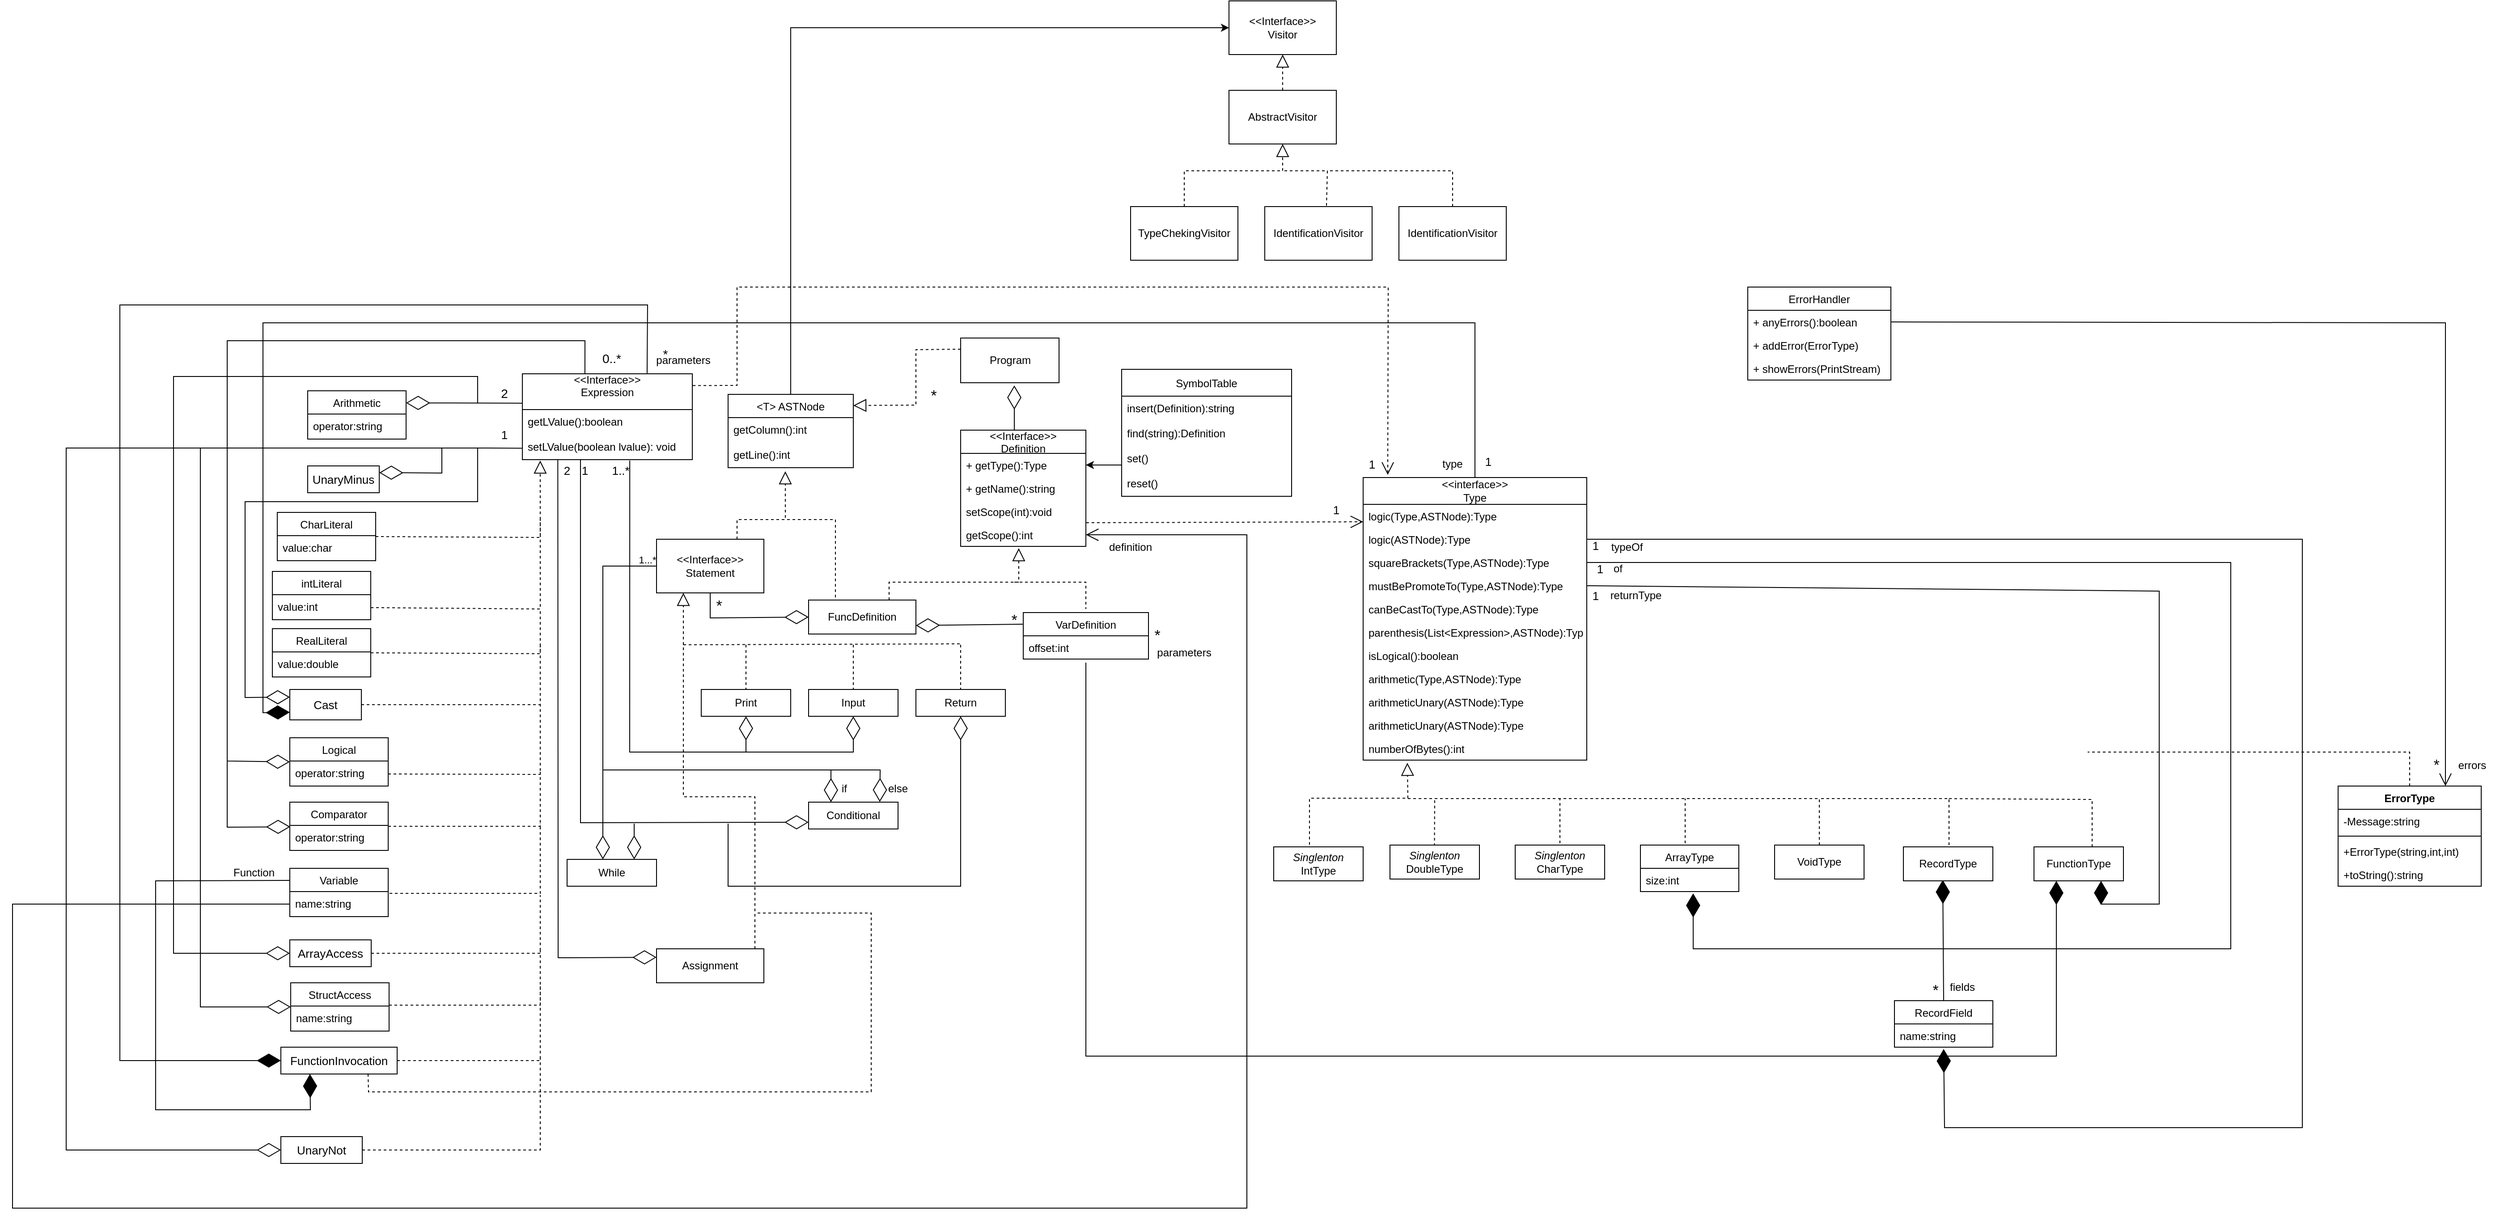 <mxfile version="21.1.5" type="device">
  <diagram name="Página-1" id="NYznuCwHWtCbUjqNWpKD">
    <mxGraphModel dx="2117" dy="1727" grid="1" gridSize="10" guides="1" tooltips="1" connect="1" arrows="1" fold="1" page="1" pageScale="1" pageWidth="827" pageHeight="1169" math="0" shadow="0">
      <root>
        <mxCell id="0" />
        <mxCell id="1" parent="0" />
        <mxCell id="2UWd0R9MiRfLyB3t6blX-8" value="&lt;T&gt; ASTNode" style="swimlane;fontStyle=0;childLayout=stackLayout;horizontal=1;startSize=26;horizontalStack=0;resizeParent=1;resizeParentMax=0;resizeLast=0;collapsible=1;marginBottom=0;" parent="1" vertex="1">
          <mxGeometry x="240" y="120" width="140" height="82" as="geometry" />
        </mxCell>
        <mxCell id="2UWd0R9MiRfLyB3t6blX-10" value="getColumn():int&#xa;&#xa;&#xa;" style="text;align=left;verticalAlign=top;spacingLeft=4;spacingRight=4;overflow=hidden;rotatable=0;points=[[0,0.5],[1,0.5]];portConstraint=eastwest;" parent="2UWd0R9MiRfLyB3t6blX-8" vertex="1">
          <mxGeometry y="26" width="140" height="28" as="geometry" />
        </mxCell>
        <mxCell id="2UWd0R9MiRfLyB3t6blX-12" value="getLine():int&#xa;&#xa;&#xa;" style="text;align=left;verticalAlign=top;spacingLeft=4;spacingRight=4;overflow=hidden;rotatable=0;points=[[0,0.5],[1,0.5]];portConstraint=eastwest;" parent="2UWd0R9MiRfLyB3t6blX-8" vertex="1">
          <mxGeometry y="54" width="140" height="28" as="geometry" />
        </mxCell>
        <mxCell id="2UWd0R9MiRfLyB3t6blX-13" value="Program" style="html=1;" parent="1" vertex="1">
          <mxGeometry x="500" y="57" width="110" height="50" as="geometry" />
        </mxCell>
        <mxCell id="2UWd0R9MiRfLyB3t6blX-15" value="" style="endArrow=block;dashed=1;endFill=0;endSize=12;html=1;rounded=0;entryX=1;entryY=0.152;entryDx=0;entryDy=0;exitX=0;exitY=0.25;exitDx=0;exitDy=0;entryPerimeter=0;" parent="1" source="2UWd0R9MiRfLyB3t6blX-13" target="2UWd0R9MiRfLyB3t6blX-8" edge="1">
          <mxGeometry width="160" relative="1" as="geometry">
            <mxPoint x="330" y="300" as="sourcePoint" />
            <mxPoint x="490" y="300" as="targetPoint" />
            <Array as="points">
              <mxPoint x="450" y="70" />
              <mxPoint x="450" y="132" />
            </Array>
          </mxGeometry>
        </mxCell>
        <mxCell id="2UWd0R9MiRfLyB3t6blX-22" value="" style="endArrow=diamondThin;endFill=0;endSize=24;html=1;rounded=0;" parent="1" edge="1">
          <mxGeometry width="160" relative="1" as="geometry">
            <mxPoint x="560" y="160" as="sourcePoint" />
            <mxPoint x="560" y="110" as="targetPoint" />
          </mxGeometry>
        </mxCell>
        <mxCell id="2UWd0R9MiRfLyB3t6blX-23" value="*" style="text;html=1;strokeColor=none;fillColor=none;align=center;verticalAlign=middle;whiteSpace=wrap;rounded=0;fontSize=17;" parent="1" vertex="1">
          <mxGeometry x="440" y="107" width="60" height="30" as="geometry" />
        </mxCell>
        <mxCell id="2UWd0R9MiRfLyB3t6blX-24" value="" style="endArrow=open;endSize=12;dashed=1;html=1;rounded=0;fontSize=17;entryX=0;entryY=0.75;entryDx=0;entryDy=0;exitX=1.003;exitY=-0.018;exitDx=0;exitDy=0;exitPerimeter=0;entryPerimeter=0;" parent="1" source="krxHbP2sfhbJSF6yrtBJ-27" target="2OquBeiTaUIM5SdRCzM_-6" edge="1">
          <mxGeometry width="160" relative="1" as="geometry">
            <mxPoint x="630" y="263" as="sourcePoint" />
            <mxPoint x="940" y="262.5" as="targetPoint" />
          </mxGeometry>
        </mxCell>
        <mxCell id="2UWd0R9MiRfLyB3t6blX-25" value="&lt;font style=&quot;font-size: 13px;&quot;&gt;1&lt;/font&gt;" style="text;html=1;strokeColor=none;fillColor=none;align=center;verticalAlign=middle;whiteSpace=wrap;rounded=0;fontSize=17;" parent="1" vertex="1">
          <mxGeometry x="890" y="234" width="60" height="30" as="geometry" />
        </mxCell>
        <mxCell id="2UWd0R9MiRfLyB3t6blX-26" value="&lt;div&gt;&amp;lt;&amp;lt;Interface&amp;gt;&amp;gt;&lt;/div&gt;&lt;div&gt;Statement&lt;br&gt;&lt;/div&gt;" style="rounded=0;whiteSpace=wrap;html=1;" parent="1" vertex="1">
          <mxGeometry x="160" y="282" width="120" height="60" as="geometry" />
        </mxCell>
        <mxCell id="2UWd0R9MiRfLyB3t6blX-27" value="FuncDefinition" style="rounded=0;whiteSpace=wrap;html=1;" parent="1" vertex="1">
          <mxGeometry x="330" y="350" width="120" height="38" as="geometry" />
        </mxCell>
        <mxCell id="2UWd0R9MiRfLyB3t6blX-28" value="" style="endArrow=block;dashed=1;endFill=0;endSize=12;html=1;rounded=0;entryX=0.457;entryY=1.143;entryDx=0;entryDy=0;entryPerimeter=0;exitX=0.75;exitY=0;exitDx=0;exitDy=0;" parent="1" source="2UWd0R9MiRfLyB3t6blX-26" target="2UWd0R9MiRfLyB3t6blX-12" edge="1">
          <mxGeometry width="160" relative="1" as="geometry">
            <mxPoint x="304" y="260" as="sourcePoint" />
            <mxPoint x="390" y="142.464" as="targetPoint" />
            <Array as="points">
              <mxPoint x="250" y="260" />
              <mxPoint x="304" y="260" />
            </Array>
          </mxGeometry>
        </mxCell>
        <mxCell id="2UWd0R9MiRfLyB3t6blX-30" value="" style="endArrow=none;dashed=1;html=1;rounded=0;fontSize=13;entryX=0.25;entryY=0;entryDx=0;entryDy=0;" parent="1" target="2UWd0R9MiRfLyB3t6blX-27" edge="1">
          <mxGeometry width="50" height="50" relative="1" as="geometry">
            <mxPoint x="300" y="260" as="sourcePoint" />
            <mxPoint x="440" y="270" as="targetPoint" />
            <Array as="points">
              <mxPoint x="360" y="260" />
            </Array>
          </mxGeometry>
        </mxCell>
        <mxCell id="2UWd0R9MiRfLyB3t6blX-32" value="" style="endArrow=diamondThin;endFill=0;endSize=24;html=1;rounded=0;fontSize=13;entryX=0;entryY=0.5;entryDx=0;entryDy=0;exitX=0.5;exitY=1;exitDx=0;exitDy=0;" parent="1" source="2UWd0R9MiRfLyB3t6blX-26" target="2UWd0R9MiRfLyB3t6blX-27" edge="1">
          <mxGeometry width="160" relative="1" as="geometry">
            <mxPoint x="330" y="300" as="sourcePoint" />
            <mxPoint x="490" y="300" as="targetPoint" />
            <Array as="points">
              <mxPoint x="220" y="370" />
            </Array>
          </mxGeometry>
        </mxCell>
        <mxCell id="2UWd0R9MiRfLyB3t6blX-33" value="*" style="text;html=1;strokeColor=none;fillColor=none;align=center;verticalAlign=middle;whiteSpace=wrap;rounded=0;fontSize=17;" parent="1" vertex="1">
          <mxGeometry x="200" y="342" width="60" height="30" as="geometry" />
        </mxCell>
        <mxCell id="2UWd0R9MiRfLyB3t6blX-35" value="" style="endArrow=block;dashed=1;endFill=0;endSize=12;html=1;rounded=0;fontSize=13;exitX=0.75;exitY=0;exitDx=0;exitDy=0;entryX=0.464;entryY=1.077;entryDx=0;entryDy=0;entryPerimeter=0;" parent="1" source="2UWd0R9MiRfLyB3t6blX-27" target="krxHbP2sfhbJSF6yrtBJ-27" edge="1">
          <mxGeometry width="160" relative="1" as="geometry">
            <mxPoint x="330" y="300" as="sourcePoint" />
            <mxPoint x="565.04" y="308.988" as="targetPoint" />
            <Array as="points">
              <mxPoint x="420" y="330" />
              <mxPoint x="565" y="330" />
            </Array>
          </mxGeometry>
        </mxCell>
        <mxCell id="2UWd0R9MiRfLyB3t6blX-40" value="" style="endArrow=none;dashed=1;html=1;rounded=0;fontSize=13;entryX=0.5;entryY=0;entryDx=0;entryDy=0;" parent="1" edge="1">
          <mxGeometry width="50" height="50" relative="1" as="geometry">
            <mxPoint x="560" y="330" as="sourcePoint" />
            <mxPoint x="640" y="360" as="targetPoint" />
            <Array as="points">
              <mxPoint x="640" y="330" />
            </Array>
          </mxGeometry>
        </mxCell>
        <mxCell id="2UWd0R9MiRfLyB3t6blX-41" value="&lt;div&gt;Assignment&lt;/div&gt;" style="rounded=0;whiteSpace=wrap;html=1;" parent="1" vertex="1">
          <mxGeometry x="160" y="740" width="120" height="38" as="geometry" />
        </mxCell>
        <mxCell id="2UWd0R9MiRfLyB3t6blX-42" value="" style="endArrow=diamondThin;endFill=0;endSize=24;html=1;rounded=0;fontSize=13;entryX=0;entryY=0.25;entryDx=0;entryDy=0;exitX=-0.006;exitY=0.122;exitDx=0;exitDy=0;exitPerimeter=0;" parent="1" source="nMUlGTiB2CHpz4Iuv25U-42" target="2UWd0R9MiRfLyB3t6blX-41" edge="1">
          <mxGeometry width="160" relative="1" as="geometry">
            <mxPoint x="230" y="352" as="sourcePoint" />
            <mxPoint x="340" y="379" as="targetPoint" />
            <Array as="points">
              <mxPoint x="50" y="750" />
            </Array>
          </mxGeometry>
        </mxCell>
        <mxCell id="2UWd0R9MiRfLyB3t6blX-44" value="2" style="text;html=1;strokeColor=none;fillColor=none;align=center;verticalAlign=middle;whiteSpace=wrap;rounded=0;fontSize=13;" parent="1" vertex="1">
          <mxGeometry x="30" y="190" width="60" height="30" as="geometry" />
        </mxCell>
        <mxCell id="2UWd0R9MiRfLyB3t6blX-45" value="" style="endArrow=block;dashed=1;endFill=0;endSize=12;html=1;rounded=0;fontSize=13;entryX=0.25;entryY=1;entryDx=0;entryDy=0;" parent="1" target="2UWd0R9MiRfLyB3t6blX-26" edge="1">
          <mxGeometry width="160" relative="1" as="geometry">
            <mxPoint x="270" y="740" as="sourcePoint" />
            <mxPoint x="490" y="300" as="targetPoint" />
            <Array as="points">
              <mxPoint x="270" y="680" />
              <mxPoint x="270" y="570" />
              <mxPoint x="190" y="570" />
            </Array>
          </mxGeometry>
        </mxCell>
        <mxCell id="2UWd0R9MiRfLyB3t6blX-46" value="" style="endArrow=none;dashed=1;html=1;rounded=0;fontSize=13;" parent="1" edge="1">
          <mxGeometry width="50" height="50" relative="1" as="geometry">
            <mxPoint x="190" y="400" as="sourcePoint" />
            <mxPoint x="500" y="399" as="targetPoint" />
          </mxGeometry>
        </mxCell>
        <mxCell id="2UWd0R9MiRfLyB3t6blX-47" value="UnaryMinus" style="rounded=0;whiteSpace=wrap;html=1;fontSize=13;" parent="1" vertex="1">
          <mxGeometry x="-230" y="200" width="80" height="30" as="geometry" />
        </mxCell>
        <mxCell id="2UWd0R9MiRfLyB3t6blX-48" value="Cast" style="rounded=0;whiteSpace=wrap;html=1;fontSize=13;" parent="1" vertex="1">
          <mxGeometry x="-250" y="450" width="80" height="34" as="geometry" />
        </mxCell>
        <mxCell id="2UWd0R9MiRfLyB3t6blX-59" value="Arithmetic" style="swimlane;fontStyle=0;childLayout=stackLayout;horizontal=1;startSize=26;horizontalStack=0;resizeParent=1;resizeParentMax=0;resizeLast=0;collapsible=1;marginBottom=0;" parent="1" vertex="1">
          <mxGeometry x="-230" y="116" width="110" height="54" as="geometry" />
        </mxCell>
        <mxCell id="2UWd0R9MiRfLyB3t6blX-60" value="operator:string" style="text;align=left;verticalAlign=top;spacingLeft=4;spacingRight=4;overflow=hidden;rotatable=0;points=[[0,0.5],[1,0.5]];portConstraint=eastwest;" parent="2UWd0R9MiRfLyB3t6blX-59" vertex="1">
          <mxGeometry y="26" width="110" height="28" as="geometry" />
        </mxCell>
        <mxCell id="2UWd0R9MiRfLyB3t6blX-62" value="" style="endArrow=diamondThin;endFill=0;endSize=24;html=1;rounded=0;fontSize=13;entryX=1;entryY=0.25;entryDx=0;entryDy=0;exitX=-0.002;exitY=0.342;exitDx=0;exitDy=0;exitPerimeter=0;" parent="1" source="krxHbP2sfhbJSF6yrtBJ-1" target="2UWd0R9MiRfLyB3t6blX-59" edge="1">
          <mxGeometry width="160" relative="1" as="geometry">
            <mxPoint x="10" y="127" as="sourcePoint" />
            <mxPoint x="-100" y="130" as="targetPoint" />
          </mxGeometry>
        </mxCell>
        <mxCell id="2UWd0R9MiRfLyB3t6blX-64" value="" style="endArrow=diamondThin;endFill=0;endSize=24;html=1;rounded=0;fontSize=13;entryX=1;entryY=0.25;entryDx=0;entryDy=0;exitX=0.836;exitY=1.01;exitDx=0;exitDy=0;exitPerimeter=0;" parent="1" source="2UWd0R9MiRfLyB3t6blX-65" target="2UWd0R9MiRfLyB3t6blX-47" edge="1">
          <mxGeometry width="160" relative="1" as="geometry">
            <mxPoint x="22.38" y="179.99" as="sourcePoint" />
            <mxPoint x="-140" y="190" as="targetPoint" />
            <Array as="points">
              <mxPoint x="-30" y="180" />
              <mxPoint x="-80" y="180" />
              <mxPoint x="-80" y="208" />
            </Array>
          </mxGeometry>
        </mxCell>
        <mxCell id="2UWd0R9MiRfLyB3t6blX-65" value="1" style="text;html=1;strokeColor=none;fillColor=none;align=center;verticalAlign=middle;whiteSpace=wrap;rounded=0;fontSize=13;" parent="1" vertex="1">
          <mxGeometry x="-40" y="150" width="60" height="30" as="geometry" />
        </mxCell>
        <mxCell id="2UWd0R9MiRfLyB3t6blX-71" value="" style="endArrow=block;dashed=1;endFill=0;endSize=12;html=1;rounded=0;fontSize=13;entryX=0.105;entryY=1.036;entryDx=0;entryDy=0;exitX=1;exitY=0.5;exitDx=0;exitDy=0;entryPerimeter=0;" parent="1" source="V8tE0jP70gdgCO8X672E-8" target="krxHbP2sfhbJSF6yrtBJ-3" edge="1">
          <mxGeometry width="160" relative="1" as="geometry">
            <mxPoint x="-155" y="261.5" as="sourcePoint" />
            <mxPoint x="240" y="340" as="targetPoint" />
            <Array as="points">
              <mxPoint x="30" y="280" />
            </Array>
          </mxGeometry>
        </mxCell>
        <mxCell id="2UWd0R9MiRfLyB3t6blX-72" value="" style="endArrow=none;dashed=1;html=1;rounded=0;fontSize=13;" parent="1" source="V8tE0jP70gdgCO8X672E-11" edge="1">
          <mxGeometry width="50" height="50" relative="1" as="geometry">
            <mxPoint x="-154" y="323" as="sourcePoint" />
            <mxPoint x="30" y="260" as="targetPoint" />
            <Array as="points">
              <mxPoint x="30" y="360" />
            </Array>
          </mxGeometry>
        </mxCell>
        <mxCell id="2UWd0R9MiRfLyB3t6blX-73" value="" style="endArrow=none;dashed=1;html=1;rounded=0;fontSize=13;exitX=1;exitY=0.5;exitDx=0;exitDy=0;" parent="1" source="V8tE0jP70gdgCO8X672E-12" edge="1">
          <mxGeometry width="50" height="50" relative="1" as="geometry">
            <mxPoint x="-150" y="375" as="sourcePoint" />
            <mxPoint x="30" y="360" as="targetPoint" />
            <Array as="points">
              <mxPoint x="30" y="410" />
            </Array>
          </mxGeometry>
        </mxCell>
        <mxCell id="2UWd0R9MiRfLyB3t6blX-74" value="" style="endArrow=none;dashed=1;html=1;rounded=0;fontSize=13;exitX=1;exitY=0.5;exitDx=0;exitDy=0;" parent="1" source="2UWd0R9MiRfLyB3t6blX-48" edge="1">
          <mxGeometry width="50" height="50" relative="1" as="geometry">
            <mxPoint x="-135" y="343" as="sourcePoint" />
            <mxPoint x="30" y="400" as="targetPoint" />
            <Array as="points">
              <mxPoint x="30" y="467" />
            </Array>
          </mxGeometry>
        </mxCell>
        <mxCell id="5au-OSd6G3MzPt95XfjI-12" value="" style="endArrow=none;dashed=1;html=1;rounded=0;fontSize=13;exitX=1;exitY=0.5;exitDx=0;exitDy=0;" parent="1" source="nMUlGTiB2CHpz4Iuv25U-9" edge="1">
          <mxGeometry width="50" height="50" relative="1" as="geometry">
            <mxPoint x="-149" y="525" as="sourcePoint" />
            <mxPoint x="30" y="540" as="targetPoint" />
            <Array as="points">
              <mxPoint x="30" y="603" />
            </Array>
          </mxGeometry>
        </mxCell>
        <mxCell id="5au-OSd6G3MzPt95XfjI-16" value="" style="endArrow=block;dashed=1;endFill=0;endSize=12;html=1;rounded=0;exitX=0.5;exitY=0;exitDx=0;exitDy=0;entryX=0.396;entryY=1.006;entryDx=0;entryDy=0;entryPerimeter=0;" parent="1" edge="1">
          <mxGeometry width="160" relative="1" as="geometry">
            <mxPoint x="890" y="623.58" as="sourcePoint" />
            <mxPoint x="999.4" y="532.0" as="targetPoint" />
            <Array as="points">
              <mxPoint x="890" y="571.58" />
              <mxPoint x="1000" y="571.58" />
            </Array>
          </mxGeometry>
        </mxCell>
        <mxCell id="5au-OSd6G3MzPt95XfjI-17" value="" style="endArrow=none;dashed=1;html=1;rounded=0;exitX=0.452;exitY=0.018;exitDx=0;exitDy=0;exitPerimeter=0;" parent="1" edge="1">
          <mxGeometry width="50" height="50" relative="1" as="geometry">
            <mxPoint x="1029.72" y="624.936" as="sourcePoint" />
            <mxPoint x="1030" y="572" as="targetPoint" />
          </mxGeometry>
        </mxCell>
        <mxCell id="5au-OSd6G3MzPt95XfjI-19" value="" style="endArrow=none;dashed=1;html=1;rounded=0;" parent="1" edge="1">
          <mxGeometry width="50" height="50" relative="1" as="geometry">
            <mxPoint x="1000" y="572" as="sourcePoint" />
            <mxPoint x="1330" y="572" as="targetPoint" />
          </mxGeometry>
        </mxCell>
        <mxCell id="5au-OSd6G3MzPt95XfjI-20" value="" style="endArrow=none;dashed=1;html=1;rounded=0;" parent="1" edge="1">
          <mxGeometry width="50" height="50" relative="1" as="geometry">
            <mxPoint x="1170" y="622" as="sourcePoint" />
            <mxPoint x="1170" y="572" as="targetPoint" />
          </mxGeometry>
        </mxCell>
        <mxCell id="5au-OSd6G3MzPt95XfjI-21" value="" style="endArrow=none;dashed=1;html=1;rounded=0;" parent="1" edge="1">
          <mxGeometry width="50" height="50" relative="1" as="geometry">
            <mxPoint x="1310" y="622" as="sourcePoint" />
            <mxPoint x="1310" y="572" as="targetPoint" />
          </mxGeometry>
        </mxCell>
        <mxCell id="5au-OSd6G3MzPt95XfjI-22" value="ArrayType" style="swimlane;fontStyle=0;childLayout=stackLayout;horizontal=1;startSize=26;fillColor=none;horizontalStack=0;resizeParent=1;resizeParentMax=0;resizeLast=0;collapsible=1;marginBottom=0;" parent="1" vertex="1">
          <mxGeometry x="1260" y="624" width="110" height="52" as="geometry" />
        </mxCell>
        <mxCell id="5au-OSd6G3MzPt95XfjI-23" value="size:int" style="text;strokeColor=none;fillColor=none;align=left;verticalAlign=top;spacingLeft=4;spacingRight=4;overflow=hidden;rotatable=0;points=[[0,0.5],[1,0.5]];portConstraint=eastwest;" parent="5au-OSd6G3MzPt95XfjI-22" vertex="1">
          <mxGeometry y="26" width="110" height="26" as="geometry" />
        </mxCell>
        <mxCell id="5au-OSd6G3MzPt95XfjI-26" value="Conditional" style="rounded=0;whiteSpace=wrap;html=1;" parent="1" vertex="1">
          <mxGeometry x="330" y="576" width="100" height="30" as="geometry" />
        </mxCell>
        <mxCell id="5au-OSd6G3MzPt95XfjI-28" value="Input" style="rounded=0;whiteSpace=wrap;html=1;" parent="1" vertex="1">
          <mxGeometry x="330" y="450" width="100" height="30" as="geometry" />
        </mxCell>
        <mxCell id="5au-OSd6G3MzPt95XfjI-30" value="While" style="rounded=0;whiteSpace=wrap;html=1;" parent="1" vertex="1">
          <mxGeometry x="60" y="640" width="100" height="30" as="geometry" />
        </mxCell>
        <mxCell id="5au-OSd6G3MzPt95XfjI-31" value="Return" style="rounded=0;whiteSpace=wrap;html=1;" parent="1" vertex="1">
          <mxGeometry x="450" y="450" width="100" height="30" as="geometry" />
        </mxCell>
        <mxCell id="5au-OSd6G3MzPt95XfjI-33" value="" style="endArrow=none;dashed=1;html=1;rounded=0;entryX=0.5;entryY=0;entryDx=0;entryDy=0;" parent="1" target="5au-OSd6G3MzPt95XfjI-41" edge="1">
          <mxGeometry width="50" height="50" relative="1" as="geometry">
            <mxPoint x="260" y="400" as="sourcePoint" />
            <mxPoint x="250" y="410" as="targetPoint" />
          </mxGeometry>
        </mxCell>
        <mxCell id="5au-OSd6G3MzPt95XfjI-34" value="" style="endArrow=none;dashed=1;html=1;rounded=0;" parent="1" target="5au-OSd6G3MzPt95XfjI-28" edge="1">
          <mxGeometry width="50" height="50" relative="1" as="geometry">
            <mxPoint x="380" y="400" as="sourcePoint" />
            <mxPoint x="390" y="450" as="targetPoint" />
          </mxGeometry>
        </mxCell>
        <mxCell id="5au-OSd6G3MzPt95XfjI-38" value="" style="endArrow=none;dashed=1;html=1;rounded=0;entryX=0.5;entryY=0;entryDx=0;entryDy=0;" parent="1" target="5au-OSd6G3MzPt95XfjI-31" edge="1">
          <mxGeometry width="50" height="50" relative="1" as="geometry">
            <mxPoint x="500" y="400" as="sourcePoint" />
            <mxPoint x="320" y="550" as="targetPoint" />
          </mxGeometry>
        </mxCell>
        <mxCell id="5au-OSd6G3MzPt95XfjI-41" value="Print" style="rounded=0;whiteSpace=wrap;html=1;" parent="1" vertex="1">
          <mxGeometry x="210" y="450" width="100" height="30" as="geometry" />
        </mxCell>
        <mxCell id="5au-OSd6G3MzPt95XfjI-42" value="" style="endArrow=diamondThin;endFill=0;endSize=24;html=1;rounded=0;entryX=0.4;entryY=0;entryDx=0;entryDy=0;exitX=0;exitY=0.5;exitDx=0;exitDy=0;entryPerimeter=0;" parent="1" source="2UWd0R9MiRfLyB3t6blX-26" target="5au-OSd6G3MzPt95XfjI-30" edge="1">
          <mxGeometry width="160" relative="1" as="geometry">
            <mxPoint x="100" y="330" as="sourcePoint" />
            <mxPoint x="470" y="550" as="targetPoint" />
            <Array as="points">
              <mxPoint x="100" y="312" />
            </Array>
          </mxGeometry>
        </mxCell>
        <mxCell id="5au-OSd6G3MzPt95XfjI-44" value="" style="endArrow=diamondThin;endFill=0;endSize=24;html=1;rounded=0;entryX=0.25;entryY=0;entryDx=0;entryDy=0;" parent="1" target="5au-OSd6G3MzPt95XfjI-26" edge="1">
          <mxGeometry width="160" relative="1" as="geometry">
            <mxPoint x="100" y="576" as="sourcePoint" />
            <mxPoint x="470" y="490" as="targetPoint" />
            <Array as="points">
              <mxPoint x="100" y="540" />
              <mxPoint x="355" y="540" />
            </Array>
          </mxGeometry>
        </mxCell>
        <mxCell id="5au-OSd6G3MzPt95XfjI-45" value="1...*" style="text;html=1;strokeColor=none;fillColor=none;align=center;verticalAlign=middle;whiteSpace=wrap;rounded=0;fontSize=11;" parent="1" vertex="1">
          <mxGeometry x="120" y="290" width="60" height="30" as="geometry" />
        </mxCell>
        <mxCell id="nMUlGTiB2CHpz4Iuv25U-2" value="Variable" style="swimlane;fontStyle=0;childLayout=stackLayout;horizontal=1;startSize=26;horizontalStack=0;resizeParent=1;resizeParentMax=0;resizeLast=0;collapsible=1;marginBottom=0;" parent="1" vertex="1">
          <mxGeometry x="-250" y="650" width="110" height="54" as="geometry" />
        </mxCell>
        <mxCell id="nMUlGTiB2CHpz4Iuv25U-3" value="name:string" style="text;align=left;verticalAlign=top;spacingLeft=4;spacingRight=4;overflow=hidden;rotatable=0;points=[[0,0.5],[1,0.5]];portConstraint=eastwest;" parent="nMUlGTiB2CHpz4Iuv25U-2" vertex="1">
          <mxGeometry y="26" width="110" height="28" as="geometry" />
        </mxCell>
        <mxCell id="nMUlGTiB2CHpz4Iuv25U-5" value="" style="endArrow=none;dashed=1;html=1;rounded=0;fontSize=13;exitX=1.014;exitY=0.071;exitDx=0;exitDy=0;exitPerimeter=0;" parent="1" source="nMUlGTiB2CHpz4Iuv25U-3" edge="1">
          <mxGeometry width="50" height="50" relative="1" as="geometry">
            <mxPoint x="-139" y="535" as="sourcePoint" />
            <mxPoint x="30" y="600" as="targetPoint" />
            <Array as="points">
              <mxPoint x="30" y="678" />
            </Array>
          </mxGeometry>
        </mxCell>
        <mxCell id="nMUlGTiB2CHpz4Iuv25U-8" value="ArrayAccess" style="rounded=0;whiteSpace=wrap;html=1;fontSize=13;" parent="1" vertex="1">
          <mxGeometry x="-250" y="730" width="91" height="30" as="geometry" />
        </mxCell>
        <mxCell id="nMUlGTiB2CHpz4Iuv25U-9" value="Comparator" style="swimlane;fontStyle=0;childLayout=stackLayout;horizontal=1;startSize=26;horizontalStack=0;resizeParent=1;resizeParentMax=0;resizeLast=0;collapsible=1;marginBottom=0;" parent="1" vertex="1">
          <mxGeometry x="-250" y="576" width="110" height="54" as="geometry" />
        </mxCell>
        <mxCell id="nMUlGTiB2CHpz4Iuv25U-10" value="operator:string" style="text;align=left;verticalAlign=top;spacingLeft=4;spacingRight=4;overflow=hidden;rotatable=0;points=[[0,0.5],[1,0.5]];portConstraint=eastwest;" parent="nMUlGTiB2CHpz4Iuv25U-9" vertex="1">
          <mxGeometry y="26" width="110" height="28" as="geometry" />
        </mxCell>
        <mxCell id="nMUlGTiB2CHpz4Iuv25U-11" value="Logical" style="swimlane;fontStyle=0;childLayout=stackLayout;horizontal=1;startSize=26;horizontalStack=0;resizeParent=1;resizeParentMax=0;resizeLast=0;collapsible=1;marginBottom=0;" parent="1" vertex="1">
          <mxGeometry x="-250" y="504" width="110" height="54" as="geometry" />
        </mxCell>
        <mxCell id="nMUlGTiB2CHpz4Iuv25U-12" value="operator:string" style="text;align=left;verticalAlign=top;spacingLeft=4;spacingRight=4;overflow=hidden;rotatable=0;points=[[0,0.5],[1,0.5]];portConstraint=eastwest;" parent="nMUlGTiB2CHpz4Iuv25U-11" vertex="1">
          <mxGeometry y="26" width="110" height="28" as="geometry" />
        </mxCell>
        <mxCell id="nMUlGTiB2CHpz4Iuv25U-15" value="0..*" style="text;html=1;strokeColor=none;fillColor=none;align=center;verticalAlign=middle;whiteSpace=wrap;rounded=0;fontSize=14;" parent="1" vertex="1">
          <mxGeometry x="80" y="65" width="60" height="30" as="geometry" />
        </mxCell>
        <mxCell id="nMUlGTiB2CHpz4Iuv25U-18" value="" style="endArrow=diamondThin;endFill=0;endSize=24;html=1;rounded=0;fontSize=14;entryX=0;entryY=0.5;entryDx=0;entryDy=0;" parent="1" target="nMUlGTiB2CHpz4Iuv25U-8" edge="1">
          <mxGeometry width="160" relative="1" as="geometry">
            <mxPoint x="-40" y="130" as="sourcePoint" />
            <mxPoint x="310" y="390" as="targetPoint" />
            <Array as="points">
              <mxPoint x="-40" y="100" />
              <mxPoint x="-380" y="100" />
              <mxPoint x="-380" y="745" />
            </Array>
          </mxGeometry>
        </mxCell>
        <mxCell id="nMUlGTiB2CHpz4Iuv25U-19" value="StructAccess" style="swimlane;fontStyle=0;childLayout=stackLayout;horizontal=1;startSize=26;horizontalStack=0;resizeParent=1;resizeParentMax=0;resizeLast=0;collapsible=1;marginBottom=0;" parent="1" vertex="1">
          <mxGeometry x="-249" y="778" width="110" height="54" as="geometry" />
        </mxCell>
        <mxCell id="nMUlGTiB2CHpz4Iuv25U-20" value="name:string" style="text;align=left;verticalAlign=top;spacingLeft=4;spacingRight=4;overflow=hidden;rotatable=0;points=[[0,0.5],[1,0.5]];portConstraint=eastwest;" parent="nMUlGTiB2CHpz4Iuv25U-19" vertex="1">
          <mxGeometry y="26" width="110" height="28" as="geometry" />
        </mxCell>
        <mxCell id="nMUlGTiB2CHpz4Iuv25U-21" value="" style="endArrow=diamondThin;endFill=0;endSize=24;html=1;rounded=0;fontSize=14;entryX=0;entryY=0.5;entryDx=0;entryDy=0;" parent="1" target="nMUlGTiB2CHpz4Iuv25U-19" edge="1">
          <mxGeometry width="160" relative="1" as="geometry">
            <mxPoint x="-80" y="180" as="sourcePoint" />
            <mxPoint x="310" y="390" as="targetPoint" />
            <Array as="points">
              <mxPoint x="-350" y="180" />
              <mxPoint x="-350" y="805" />
            </Array>
          </mxGeometry>
        </mxCell>
        <mxCell id="nMUlGTiB2CHpz4Iuv25U-23" value="" style="endArrow=none;dashed=1;html=1;rounded=0;fontSize=14;exitX=1;exitY=0.5;exitDx=0;exitDy=0;" parent="1" source="nMUlGTiB2CHpz4Iuv25U-8" edge="1">
          <mxGeometry width="50" height="50" relative="1" as="geometry">
            <mxPoint x="210" y="410" as="sourcePoint" />
            <mxPoint x="30" y="680" as="targetPoint" />
            <Array as="points">
              <mxPoint x="30" y="745" />
            </Array>
          </mxGeometry>
        </mxCell>
        <mxCell id="nMUlGTiB2CHpz4Iuv25U-24" value="" style="endArrow=none;dashed=1;html=1;rounded=0;fontSize=14;exitX=1;exitY=-0.036;exitDx=0;exitDy=0;exitPerimeter=0;" parent="1" source="nMUlGTiB2CHpz4Iuv25U-20" edge="1">
          <mxGeometry width="50" height="50" relative="1" as="geometry">
            <mxPoint x="210" y="410" as="sourcePoint" />
            <mxPoint x="30" y="740" as="targetPoint" />
            <Array as="points">
              <mxPoint x="30" y="803" />
            </Array>
          </mxGeometry>
        </mxCell>
        <mxCell id="nMUlGTiB2CHpz4Iuv25U-26" value="FunctionInvocation" style="rounded=0;whiteSpace=wrap;html=1;fontSize=13;" parent="1" vertex="1">
          <mxGeometry x="-260" y="850" width="130" height="30" as="geometry" />
        </mxCell>
        <mxCell id="nMUlGTiB2CHpz4Iuv25U-27" value="" style="endArrow=diamondThin;endFill=1;endSize=24;html=1;rounded=0;fontSize=14;entryX=0;entryY=0.5;entryDx=0;entryDy=0;exitX=0.734;exitY=-0.007;exitDx=0;exitDy=0;exitPerimeter=0;" parent="1" source="krxHbP2sfhbJSF6yrtBJ-1" target="nMUlGTiB2CHpz4Iuv25U-26" edge="1">
          <mxGeometry width="160" relative="1" as="geometry">
            <mxPoint x="160" y="155" as="sourcePoint" />
            <mxPoint x="310" y="640" as="targetPoint" />
            <Array as="points">
              <mxPoint x="150" y="20" />
              <mxPoint x="-440" y="20" />
              <mxPoint x="-440" y="865" />
            </Array>
          </mxGeometry>
        </mxCell>
        <mxCell id="nMUlGTiB2CHpz4Iuv25U-28" value="" style="endArrow=diamondThin;endFill=1;endSize=24;html=1;rounded=0;fontSize=14;entryX=0.25;entryY=1;entryDx=0;entryDy=0;exitX=0;exitY=0.25;exitDx=0;exitDy=0;" parent="1" source="nMUlGTiB2CHpz4Iuv25U-2" target="nMUlGTiB2CHpz4Iuv25U-26" edge="1">
          <mxGeometry width="160" relative="1" as="geometry">
            <mxPoint x="150" y="520" as="sourcePoint" />
            <mxPoint x="310" y="520" as="targetPoint" />
            <Array as="points">
              <mxPoint x="-400" y="664" />
              <mxPoint x="-400" y="920" />
              <mxPoint x="-227" y="920" />
            </Array>
          </mxGeometry>
        </mxCell>
        <mxCell id="nMUlGTiB2CHpz4Iuv25U-29" value="Function" style="text;html=1;strokeColor=none;fillColor=none;align=center;verticalAlign=middle;whiteSpace=wrap;rounded=0;fontSize=12;" parent="1" vertex="1">
          <mxGeometry x="-320" y="640" width="60" height="30" as="geometry" />
        </mxCell>
        <mxCell id="nMUlGTiB2CHpz4Iuv25U-30" value="" style="endArrow=diamondThin;endFill=1;endSize=24;html=1;rounded=0;fontSize=12;entryX=0;entryY=0.75;entryDx=0;entryDy=0;exitX=0.5;exitY=0;exitDx=0;exitDy=0;" parent="1" source="2OquBeiTaUIM5SdRCzM_-1" target="2UWd0R9MiRfLyB3t6blX-48" edge="1">
          <mxGeometry width="160" relative="1" as="geometry">
            <mxPoint x="1000" y="220" as="sourcePoint" />
            <mxPoint x="310" y="270" as="targetPoint" />
            <Array as="points">
              <mxPoint x="1075" y="40" />
              <mxPoint x="-280" y="40" />
              <mxPoint x="-280" y="476" />
            </Array>
          </mxGeometry>
        </mxCell>
        <mxCell id="nMUlGTiB2CHpz4Iuv25U-31" value="type" style="text;html=1;strokeColor=none;fillColor=none;align=center;verticalAlign=middle;whiteSpace=wrap;rounded=0;fontSize=12;" parent="1" vertex="1">
          <mxGeometry x="1020" y="183" width="60" height="30" as="geometry" />
        </mxCell>
        <mxCell id="nMUlGTiB2CHpz4Iuv25U-32" value="parameters" style="text;html=1;strokeColor=none;fillColor=none;align=center;verticalAlign=middle;whiteSpace=wrap;rounded=0;fontSize=12;" parent="1" vertex="1">
          <mxGeometry x="160" y="67" width="60" height="30" as="geometry" />
        </mxCell>
        <mxCell id="nMUlGTiB2CHpz4Iuv25U-34" style="edgeStyle=orthogonalEdgeStyle;rounded=0;orthogonalLoop=1;jettySize=auto;html=1;exitX=0.5;exitY=1;exitDx=0;exitDy=0;fontSize=12;" parent="1" source="5au-OSd6G3MzPt95XfjI-26" target="5au-OSd6G3MzPt95XfjI-26" edge="1">
          <mxGeometry relative="1" as="geometry" />
        </mxCell>
        <mxCell id="nMUlGTiB2CHpz4Iuv25U-36" value="" style="endArrow=diamondThin;endFill=0;endSize=24;html=1;rounded=0;fontSize=12;entryX=0.5;entryY=1;entryDx=0;entryDy=0;exitX=0.632;exitY=1.036;exitDx=0;exitDy=0;exitPerimeter=0;" parent="1" source="krxHbP2sfhbJSF6yrtBJ-3" target="5au-OSd6G3MzPt95XfjI-41" edge="1">
          <mxGeometry width="160" relative="1" as="geometry">
            <mxPoint x="300" y="530" as="sourcePoint" />
            <mxPoint x="460" y="530" as="targetPoint" />
            <Array as="points">
              <mxPoint x="130" y="520" />
              <mxPoint x="260" y="520" />
            </Array>
          </mxGeometry>
        </mxCell>
        <mxCell id="nMUlGTiB2CHpz4Iuv25U-37" value="" style="endArrow=diamondThin;endFill=0;endSize=24;html=1;rounded=0;fontSize=12;entryX=0.5;entryY=1;entryDx=0;entryDy=0;" parent="1" target="5au-OSd6G3MzPt95XfjI-28" edge="1">
          <mxGeometry width="160" relative="1" as="geometry">
            <mxPoint x="260" y="520" as="sourcePoint" />
            <mxPoint x="460" y="530" as="targetPoint" />
            <Array as="points">
              <mxPoint x="380" y="520" />
            </Array>
          </mxGeometry>
        </mxCell>
        <mxCell id="nMUlGTiB2CHpz4Iuv25U-38" value="" style="endArrow=diamondThin;endFill=0;endSize=24;html=1;rounded=0;fontSize=12;entryX=0.5;entryY=1;entryDx=0;entryDy=0;" parent="1" target="5au-OSd6G3MzPt95XfjI-31" edge="1">
          <mxGeometry width="160" relative="1" as="geometry">
            <mxPoint x="240" y="600" as="sourcePoint" />
            <mxPoint x="460" y="530" as="targetPoint" />
            <Array as="points">
              <mxPoint x="240" y="670" />
              <mxPoint x="500" y="670" />
            </Array>
          </mxGeometry>
        </mxCell>
        <mxCell id="nMUlGTiB2CHpz4Iuv25U-39" value="1..*" style="text;html=1;strokeColor=none;fillColor=none;align=center;verticalAlign=middle;whiteSpace=wrap;rounded=0;fontSize=13;" parent="1" vertex="1">
          <mxGeometry x="90" y="190" width="60" height="30" as="geometry" />
        </mxCell>
        <mxCell id="nMUlGTiB2CHpz4Iuv25U-40" value="" style="endArrow=diamondThin;endFill=0;endSize=24;html=1;rounded=0;fontSize=12;entryX=0;entryY=0.75;entryDx=0;entryDy=0;exitX=0.342;exitY=1.012;exitDx=0;exitDy=0;exitPerimeter=0;" parent="1" source="krxHbP2sfhbJSF6yrtBJ-3" target="5au-OSd6G3MzPt95XfjI-26" edge="1">
          <mxGeometry width="160" relative="1" as="geometry">
            <mxPoint x="110" y="470" as="sourcePoint" />
            <mxPoint x="270" y="470" as="targetPoint" />
            <Array as="points">
              <mxPoint x="75" y="599" />
            </Array>
          </mxGeometry>
        </mxCell>
        <mxCell id="nMUlGTiB2CHpz4Iuv25U-42" value="1" style="text;html=1;strokeColor=none;fillColor=none;align=center;verticalAlign=middle;whiteSpace=wrap;rounded=0;fontSize=13;" parent="1" vertex="1">
          <mxGeometry x="50" y="190" width="60" height="30" as="geometry" />
        </mxCell>
        <mxCell id="nMUlGTiB2CHpz4Iuv25U-43" value="" style="endArrow=diamondThin;endFill=0;endSize=24;html=1;rounded=0;fontSize=12;entryX=0.796;entryY=-0.007;entryDx=0;entryDy=0;entryPerimeter=0;" parent="1" target="5au-OSd6G3MzPt95XfjI-26" edge="1">
          <mxGeometry width="160" relative="1" as="geometry">
            <mxPoint x="350" y="540" as="sourcePoint" />
            <mxPoint x="270" y="470" as="targetPoint" />
            <Array as="points">
              <mxPoint x="410" y="540" />
            </Array>
          </mxGeometry>
        </mxCell>
        <mxCell id="nMUlGTiB2CHpz4Iuv25U-44" value="else" style="text;html=1;strokeColor=none;fillColor=none;align=center;verticalAlign=middle;whiteSpace=wrap;rounded=0;fontSize=12;" parent="1" vertex="1">
          <mxGeometry x="400" y="546" width="60" height="30" as="geometry" />
        </mxCell>
        <mxCell id="nMUlGTiB2CHpz4Iuv25U-45" value="if" style="text;html=1;strokeColor=none;fillColor=none;align=center;verticalAlign=middle;whiteSpace=wrap;rounded=0;fontSize=12;" parent="1" vertex="1">
          <mxGeometry x="340" y="546" width="60" height="30" as="geometry" />
        </mxCell>
        <mxCell id="nMUlGTiB2CHpz4Iuv25U-46" value="" style="endArrow=diamondThin;endFill=0;endSize=24;html=1;rounded=0;fontSize=12;entryX=0.75;entryY=0;entryDx=0;entryDy=0;" parent="1" target="5au-OSd6G3MzPt95XfjI-30" edge="1">
          <mxGeometry width="160" relative="1" as="geometry">
            <mxPoint x="135" y="600" as="sourcePoint" />
            <mxPoint x="150" y="420" as="targetPoint" />
          </mxGeometry>
        </mxCell>
        <mxCell id="nMUlGTiB2CHpz4Iuv25U-47" value="&lt;i&gt;Singlenton&lt;/i&gt;&lt;br&gt;IntType" style="rounded=0;whiteSpace=wrap;html=1;" parent="1" vertex="1">
          <mxGeometry x="850" y="626" width="100" height="38" as="geometry" />
        </mxCell>
        <mxCell id="nMUlGTiB2CHpz4Iuv25U-48" value="&lt;i&gt;Singlenton&lt;/i&gt;&lt;br&gt;DoubleType" style="rounded=0;whiteSpace=wrap;html=1;" parent="1" vertex="1">
          <mxGeometry x="980" y="624" width="100" height="38" as="geometry" />
        </mxCell>
        <mxCell id="nMUlGTiB2CHpz4Iuv25U-49" value="&lt;i&gt;Singlenton&lt;/i&gt;&lt;br&gt;CharType" style="rounded=0;whiteSpace=wrap;html=1;" parent="1" vertex="1">
          <mxGeometry x="1120" y="624" width="100" height="38" as="geometry" />
        </mxCell>
        <mxCell id="nMUlGTiB2CHpz4Iuv25U-51" value="VoidType" style="rounded=0;whiteSpace=wrap;html=1;" parent="1" vertex="1">
          <mxGeometry x="1410" y="624" width="100" height="38" as="geometry" />
        </mxCell>
        <mxCell id="nMUlGTiB2CHpz4Iuv25U-52" value="" style="endArrow=none;dashed=1;html=1;rounded=0;fontSize=11;exitX=0.5;exitY=0;exitDx=0;exitDy=0;" parent="1" source="nMUlGTiB2CHpz4Iuv25U-51" edge="1">
          <mxGeometry width="50" height="50" relative="1" as="geometry">
            <mxPoint x="1060" y="672" as="sourcePoint" />
            <mxPoint x="1330" y="572" as="targetPoint" />
            <Array as="points">
              <mxPoint x="1460" y="572" />
            </Array>
          </mxGeometry>
        </mxCell>
        <mxCell id="nMUlGTiB2CHpz4Iuv25U-53" value="" style="endArrow=diamondThin;endFill=1;endSize=24;html=1;rounded=0;fontSize=11;entryX=0.536;entryY=1.077;entryDx=0;entryDy=0;entryPerimeter=0;exitX=1;exitY=0.5;exitDx=0;exitDy=0;" parent="1" source="2OquBeiTaUIM5SdRCzM_-8" target="5au-OSd6G3MzPt95XfjI-23" edge="1">
          <mxGeometry width="160" relative="1" as="geometry">
            <mxPoint x="1090" y="480.03" as="sourcePoint" />
            <mxPoint x="1170" y="640" as="targetPoint" />
            <Array as="points">
              <mxPoint x="1920" y="308" />
              <mxPoint x="1920" y="740" />
              <mxPoint x="1319" y="740" />
            </Array>
          </mxGeometry>
        </mxCell>
        <mxCell id="nMUlGTiB2CHpz4Iuv25U-57" value="&lt;font style=&quot;font-size: 13px;&quot;&gt;1&lt;/font&gt;" style="text;html=1;strokeColor=none;fillColor=none;align=center;verticalAlign=middle;whiteSpace=wrap;rounded=0;fontSize=17;" parent="1" vertex="1">
          <mxGeometry x="1185" y="300" width="60" height="30" as="geometry" />
        </mxCell>
        <mxCell id="nMUlGTiB2CHpz4Iuv25U-58" value="" style="endArrow=none;dashed=1;html=1;rounded=0;fontSize=11;exitX=0.5;exitY=0;exitDx=0;exitDy=0;" parent="1" edge="1">
          <mxGeometry width="50" height="50" relative="1" as="geometry">
            <mxPoint x="1605" y="624" as="sourcePoint" />
            <mxPoint x="1460" y="572" as="targetPoint" />
            <Array as="points">
              <mxPoint x="1605" y="572" />
            </Array>
          </mxGeometry>
        </mxCell>
        <mxCell id="nMUlGTiB2CHpz4Iuv25U-59" value="" style="endArrow=none;dashed=1;html=1;rounded=0;fontSize=11;exitX=0.5;exitY=0;exitDx=0;exitDy=0;" parent="1" source="3YkmplcBCZs07POEgJ4Y-6" edge="1">
          <mxGeometry width="50" height="50" relative="1" as="geometry">
            <mxPoint x="2115" y="371.5" as="sourcePoint" />
            <mxPoint x="1760" y="520" as="targetPoint" />
            <Array as="points">
              <mxPoint x="2120" y="520" />
              <mxPoint x="1960" y="520" />
            </Array>
          </mxGeometry>
        </mxCell>
        <mxCell id="nMUlGTiB2CHpz4Iuv25U-60" value="of" style="text;html=1;strokeColor=none;fillColor=none;align=center;verticalAlign=middle;whiteSpace=wrap;rounded=0;fontSize=12;" parent="1" vertex="1">
          <mxGeometry x="1205" y="300" width="60" height="30" as="geometry" />
        </mxCell>
        <mxCell id="nMUlGTiB2CHpz4Iuv25U-63" value="" style="endArrow=diamondThin;endFill=1;endSize=24;html=1;rounded=0;fontSize=11;exitX=0.5;exitY=0;exitDx=0;exitDy=0;entryX=0.44;entryY=0.974;entryDx=0;entryDy=0;entryPerimeter=0;" parent="1" source="nMUlGTiB2CHpz4Iuv25U-64" target="nMUlGTiB2CHpz4Iuv25U-68" edge="1">
          <mxGeometry width="160" relative="1" as="geometry">
            <mxPoint x="1090" y="822" as="sourcePoint" />
            <mxPoint x="1600" y="682" as="targetPoint" />
          </mxGeometry>
        </mxCell>
        <mxCell id="nMUlGTiB2CHpz4Iuv25U-64" value="RecordField" style="swimlane;fontStyle=0;childLayout=stackLayout;horizontal=1;startSize=26;fillColor=none;horizontalStack=0;resizeParent=1;resizeParentMax=0;resizeLast=0;collapsible=1;marginBottom=0;" parent="1" vertex="1">
          <mxGeometry x="1544" y="798" width="110" height="52" as="geometry" />
        </mxCell>
        <mxCell id="nMUlGTiB2CHpz4Iuv25U-65" value="name:string" style="text;strokeColor=none;fillColor=none;align=left;verticalAlign=top;spacingLeft=4;spacingRight=4;overflow=hidden;rotatable=0;points=[[0,0.5],[1,0.5]];portConstraint=eastwest;" parent="nMUlGTiB2CHpz4Iuv25U-64" vertex="1">
          <mxGeometry y="26" width="110" height="26" as="geometry" />
        </mxCell>
        <mxCell id="nMUlGTiB2CHpz4Iuv25U-66" value="fields" style="text;html=1;strokeColor=none;fillColor=none;align=center;verticalAlign=middle;whiteSpace=wrap;rounded=0;fontSize=12;" parent="1" vertex="1">
          <mxGeometry x="1590" y="768" width="60" height="30" as="geometry" />
        </mxCell>
        <mxCell id="nMUlGTiB2CHpz4Iuv25U-67" value="*" style="text;html=1;strokeColor=none;fillColor=none;align=center;verticalAlign=middle;whiteSpace=wrap;rounded=0;fontSize=17;" parent="1" vertex="1">
          <mxGeometry x="1560" y="772" width="60" height="30" as="geometry" />
        </mxCell>
        <mxCell id="nMUlGTiB2CHpz4Iuv25U-68" value="RecordType" style="rounded=0;whiteSpace=wrap;html=1;" parent="1" vertex="1">
          <mxGeometry x="1554" y="626" width="100" height="38" as="geometry" />
        </mxCell>
        <mxCell id="nMUlGTiB2CHpz4Iuv25U-70" value="FunctionType" style="rounded=0;whiteSpace=wrap;html=1;" parent="1" vertex="1">
          <mxGeometry x="1700" y="626" width="100" height="38" as="geometry" />
        </mxCell>
        <mxCell id="nMUlGTiB2CHpz4Iuv25U-71" value="" style="endArrow=diamondThin;endFill=1;endSize=24;html=1;rounded=0;fontSize=11;entryX=0.75;entryY=1;entryDx=0;entryDy=0;exitX=1;exitY=0.5;exitDx=0;exitDy=0;" parent="1" source="2OquBeiTaUIM5SdRCzM_-9" target="nMUlGTiB2CHpz4Iuv25U-70" edge="1">
          <mxGeometry width="160" relative="1" as="geometry">
            <mxPoint x="1090" y="509.99" as="sourcePoint" />
            <mxPoint x="1610" y="650" as="targetPoint" />
            <Array as="points">
              <mxPoint x="1840" y="340" />
              <mxPoint x="1840" y="690" />
              <mxPoint x="1775" y="690" />
            </Array>
          </mxGeometry>
        </mxCell>
        <mxCell id="nMUlGTiB2CHpz4Iuv25U-72" value="returnType" style="text;html=1;strokeColor=none;fillColor=none;align=center;verticalAlign=middle;whiteSpace=wrap;rounded=0;fontSize=12;" parent="1" vertex="1">
          <mxGeometry x="1225" y="330" width="60" height="30" as="geometry" />
        </mxCell>
        <mxCell id="nMUlGTiB2CHpz4Iuv25U-73" value="&lt;font style=&quot;font-size: 13px;&quot;&gt;1&lt;/font&gt;" style="text;html=1;strokeColor=none;fillColor=none;align=center;verticalAlign=middle;whiteSpace=wrap;rounded=0;fontSize=17;" parent="1" vertex="1">
          <mxGeometry x="1180" y="330" width="60" height="30" as="geometry" />
        </mxCell>
        <mxCell id="nMUlGTiB2CHpz4Iuv25U-76" value="" style="endArrow=diamondThin;endFill=1;endSize=24;html=1;rounded=0;fontSize=11;entryX=0.25;entryY=1;entryDx=0;entryDy=0;exitX=0.5;exitY=1.154;exitDx=0;exitDy=0;exitPerimeter=0;edgeStyle=orthogonalEdgeStyle;" parent="1" source="oNAzj_Q-IyHjENxbsIRl-6" target="nMUlGTiB2CHpz4Iuv25U-70" edge="1">
          <mxGeometry width="160" relative="1" as="geometry">
            <mxPoint x="710" y="727" as="sourcePoint" />
            <mxPoint x="1813.96" y="902.006" as="targetPoint" />
            <Array as="points">
              <mxPoint x="640" y="860" />
              <mxPoint x="1725" y="860" />
            </Array>
          </mxGeometry>
        </mxCell>
        <mxCell id="nMUlGTiB2CHpz4Iuv25U-79" value="" style="endArrow=diamondThin;endFill=0;endSize=24;html=1;rounded=0;fontSize=11;entryX=0;entryY=0.5;entryDx=0;entryDy=0;exitX=0.368;exitY=0.015;exitDx=0;exitDy=0;exitPerimeter=0;" parent="1" source="krxHbP2sfhbJSF6yrtBJ-1" target="nMUlGTiB2CHpz4Iuv25U-11" edge="1">
          <mxGeometry width="160" relative="1" as="geometry">
            <mxPoint x="90" y="90" as="sourcePoint" />
            <mxPoint x="60" y="490" as="targetPoint" />
            <Array as="points">
              <mxPoint x="80" y="60" />
              <mxPoint x="-320" y="60" />
              <mxPoint x="-320" y="530" />
            </Array>
          </mxGeometry>
        </mxCell>
        <mxCell id="nMUlGTiB2CHpz4Iuv25U-80" value="" style="endArrow=diamondThin;endFill=0;endSize=24;html=1;rounded=0;fontSize=11;entryX=0.004;entryY=0.055;entryDx=0;entryDy=0;entryPerimeter=0;" parent="1" target="nMUlGTiB2CHpz4Iuv25U-10" edge="1">
          <mxGeometry width="160" relative="1" as="geometry">
            <mxPoint x="-320" y="490" as="sourcePoint" />
            <mxPoint x="60" y="490" as="targetPoint" />
            <Array as="points">
              <mxPoint x="-320" y="604" />
            </Array>
          </mxGeometry>
        </mxCell>
        <mxCell id="oNAzj_Q-IyHjENxbsIRl-5" value="VarDefinition" style="swimlane;fontStyle=0;childLayout=stackLayout;horizontal=1;startSize=26;horizontalStack=0;resizeParent=1;resizeParentMax=0;resizeLast=0;collapsible=1;marginBottom=0;" parent="1" vertex="1">
          <mxGeometry x="570" y="364" width="140" height="52" as="geometry" />
        </mxCell>
        <mxCell id="oNAzj_Q-IyHjENxbsIRl-6" value="offset:int" style="text;align=left;verticalAlign=top;spacingLeft=4;spacingRight=4;overflow=hidden;rotatable=0;points=[[0,0.5],[1,0.5]];portConstraint=eastwest;" parent="oNAzj_Q-IyHjENxbsIRl-5" vertex="1">
          <mxGeometry y="26" width="140" height="26" as="geometry" />
        </mxCell>
        <mxCell id="oNAzj_Q-IyHjENxbsIRl-8" value="*" style="text;html=1;strokeColor=none;fillColor=none;align=center;verticalAlign=middle;whiteSpace=wrap;rounded=0;fontSize=17;" parent="1" vertex="1">
          <mxGeometry x="690" y="375" width="60" height="30" as="geometry" />
        </mxCell>
        <mxCell id="oNAzj_Q-IyHjENxbsIRl-9" value="parameters" style="text;html=1;strokeColor=none;fillColor=none;align=center;verticalAlign=middle;whiteSpace=wrap;rounded=0;fontSize=12;" parent="1" vertex="1">
          <mxGeometry x="720" y="394" width="60" height="30" as="geometry" />
        </mxCell>
        <mxCell id="oNAzj_Q-IyHjENxbsIRl-10" value="" style="endArrow=diamondThin;endFill=0;endSize=24;html=1;rounded=0;fontSize=13;entryX=0;entryY=0.25;entryDx=0;entryDy=0;" parent="1" target="2UWd0R9MiRfLyB3t6blX-48" edge="1">
          <mxGeometry width="160" relative="1" as="geometry">
            <mxPoint x="-40" y="180" as="sourcePoint" />
            <mxPoint x="-240" y="450" as="targetPoint" />
            <Array as="points">
              <mxPoint x="-40" y="240" />
              <mxPoint x="-300" y="240" />
              <mxPoint x="-300" y="459" />
            </Array>
          </mxGeometry>
        </mxCell>
        <mxCell id="gAaPT1Y8cN8m3fBVV7aP-2" value="*" style="text;html=1;strokeColor=none;fillColor=none;align=center;verticalAlign=middle;whiteSpace=wrap;rounded=0;fontSize=14;" parent="1" vertex="1">
          <mxGeometry x="140" y="60" width="60" height="30" as="geometry" />
        </mxCell>
        <mxCell id="V8tE0jP70gdgCO8X672E-1" value="" style="endArrow=diamondThin;endFill=1;endSize=24;html=1;rounded=0;fontSize=11;entryX=0.5;entryY=1.077;entryDx=0;entryDy=0;entryPerimeter=0;exitX=1;exitY=0.5;exitDx=0;exitDy=0;" parent="1" source="2OquBeiTaUIM5SdRCzM_-7" target="nMUlGTiB2CHpz4Iuv25U-65" edge="1">
          <mxGeometry width="160" relative="1" as="geometry">
            <mxPoint x="1089.85" y="453.22" as="sourcePoint" />
            <mxPoint x="1329" y="676" as="targetPoint" />
            <Array as="points">
              <mxPoint x="2000" y="282" />
              <mxPoint x="2000" y="940" />
              <mxPoint x="1600" y="940" />
            </Array>
          </mxGeometry>
        </mxCell>
        <mxCell id="V8tE0jP70gdgCO8X672E-2" value="typeOf" style="text;html=1;strokeColor=none;fillColor=none;align=center;verticalAlign=middle;whiteSpace=wrap;rounded=0;fontSize=12;" parent="1" vertex="1">
          <mxGeometry x="1215" y="276" width="60" height="30" as="geometry" />
        </mxCell>
        <mxCell id="V8tE0jP70gdgCO8X672E-4" value="&lt;font style=&quot;font-size: 13px;&quot;&gt;1&lt;/font&gt;" style="text;html=1;strokeColor=none;fillColor=none;align=center;verticalAlign=middle;whiteSpace=wrap;rounded=0;fontSize=17;" parent="1" vertex="1">
          <mxGeometry x="1185" y="278" width="50" height="22" as="geometry" />
        </mxCell>
        <mxCell id="V8tE0jP70gdgCO8X672E-5" value="UnaryNot" style="rounded=0;whiteSpace=wrap;html=1;fontSize=13;" parent="1" vertex="1">
          <mxGeometry x="-260" y="950" width="91" height="30" as="geometry" />
        </mxCell>
        <mxCell id="V8tE0jP70gdgCO8X672E-6" value="" style="endArrow=diamondThin;endFill=0;endSize=24;html=1;rounded=0;entryX=0;entryY=0.5;entryDx=0;entryDy=0;" parent="1" target="V8tE0jP70gdgCO8X672E-5" edge="1">
          <mxGeometry width="160" relative="1" as="geometry">
            <mxPoint x="-350" y="180" as="sourcePoint" />
            <mxPoint x="210" y="760" as="targetPoint" />
            <Array as="points">
              <mxPoint x="-500" y="180" />
              <mxPoint x="-500" y="965" />
            </Array>
          </mxGeometry>
        </mxCell>
        <mxCell id="V8tE0jP70gdgCO8X672E-8" value="CharLiteral" style="swimlane;fontStyle=0;childLayout=stackLayout;horizontal=1;startSize=26;horizontalStack=0;resizeParent=1;resizeParentMax=0;resizeLast=0;collapsible=1;marginBottom=0;" parent="1" vertex="1">
          <mxGeometry x="-264" y="252" width="110" height="54" as="geometry" />
        </mxCell>
        <mxCell id="V8tE0jP70gdgCO8X672E-9" value="value:char" style="text;align=left;verticalAlign=top;spacingLeft=4;spacingRight=4;overflow=hidden;rotatable=0;points=[[0,0.5],[1,0.5]];portConstraint=eastwest;" parent="V8tE0jP70gdgCO8X672E-8" vertex="1">
          <mxGeometry y="26" width="110" height="28" as="geometry" />
        </mxCell>
        <mxCell id="V8tE0jP70gdgCO8X672E-10" value="intLiteral" style="swimlane;fontStyle=0;childLayout=stackLayout;horizontal=1;startSize=26;horizontalStack=0;resizeParent=1;resizeParentMax=0;resizeLast=0;collapsible=1;marginBottom=0;" parent="1" vertex="1">
          <mxGeometry x="-269.5" y="318" width="110" height="54" as="geometry" />
        </mxCell>
        <mxCell id="V8tE0jP70gdgCO8X672E-11" value="value:int" style="text;align=left;verticalAlign=top;spacingLeft=4;spacingRight=4;overflow=hidden;rotatable=0;points=[[0,0.5],[1,0.5]];portConstraint=eastwest;" parent="V8tE0jP70gdgCO8X672E-10" vertex="1">
          <mxGeometry y="26" width="110" height="28" as="geometry" />
        </mxCell>
        <mxCell id="V8tE0jP70gdgCO8X672E-12" value="RealLiteral" style="swimlane;fontStyle=0;childLayout=stackLayout;horizontal=1;startSize=26;horizontalStack=0;resizeParent=1;resizeParentMax=0;resizeLast=0;collapsible=1;marginBottom=0;" parent="1" vertex="1">
          <mxGeometry x="-269.5" y="382" width="110" height="54" as="geometry" />
        </mxCell>
        <mxCell id="V8tE0jP70gdgCO8X672E-13" value="value:double" style="text;align=left;verticalAlign=top;spacingLeft=4;spacingRight=4;overflow=hidden;rotatable=0;points=[[0,0.5],[1,0.5]];portConstraint=eastwest;" parent="V8tE0jP70gdgCO8X672E-12" vertex="1">
          <mxGeometry y="26" width="110" height="28" as="geometry" />
        </mxCell>
        <mxCell id="V8tE0jP70gdgCO8X672E-14" value="" style="endArrow=none;dashed=1;html=1;rounded=0;fontSize=14;exitX=1;exitY=0.5;exitDx=0;exitDy=0;" parent="1" source="nMUlGTiB2CHpz4Iuv25U-26" edge="1">
          <mxGeometry width="50" height="50" relative="1" as="geometry">
            <mxPoint x="-130" y="785" as="sourcePoint" />
            <mxPoint x="30" y="780" as="targetPoint" />
            <Array as="points">
              <mxPoint x="30" y="865" />
            </Array>
          </mxGeometry>
        </mxCell>
        <mxCell id="V8tE0jP70gdgCO8X672E-15" value="" style="endArrow=none;dashed=1;html=1;rounded=0;fontSize=14;exitX=1;exitY=0.5;exitDx=0;exitDy=0;" parent="1" source="V8tE0jP70gdgCO8X672E-5" edge="1">
          <mxGeometry width="50" height="50" relative="1" as="geometry">
            <mxPoint x="-120" y="795" as="sourcePoint" />
            <mxPoint x="30" y="860" as="targetPoint" />
            <Array as="points">
              <mxPoint x="30" y="965" />
            </Array>
          </mxGeometry>
        </mxCell>
        <mxCell id="V8tE0jP70gdgCO8X672E-17" value="" style="endArrow=none;dashed=1;html=1;rounded=0;fontSize=13;exitX=1;exitY=0.75;exitDx=0;exitDy=0;" parent="1" source="nMUlGTiB2CHpz4Iuv25U-11" edge="1">
          <mxGeometry width="50" height="50" relative="1" as="geometry">
            <mxPoint x="-154" y="473" as="sourcePoint" />
            <mxPoint x="30" y="460" as="targetPoint" />
            <Array as="points">
              <mxPoint x="30" y="545" />
            </Array>
          </mxGeometry>
        </mxCell>
        <mxCell id="V8tE0jP70gdgCO8X672E-18" value="&lt;font style=&quot;font-size: 13px;&quot;&gt;1&lt;/font&gt;" style="text;html=1;strokeColor=none;fillColor=none;align=center;verticalAlign=middle;whiteSpace=wrap;rounded=0;fontSize=17;" parent="1" vertex="1">
          <mxGeometry x="1060" y="180" width="60" height="30" as="geometry" />
        </mxCell>
        <mxCell id="V8tE0jP70gdgCO8X672E-22" value="" style="endArrow=diamondThin;endFill=0;endSize=24;html=1;rounded=0;entryX=1;entryY=0.75;entryDx=0;entryDy=0;exitX=0;exitY=0.25;exitDx=0;exitDy=0;" parent="1" source="oNAzj_Q-IyHjENxbsIRl-5" target="2UWd0R9MiRfLyB3t6blX-27" edge="1">
          <mxGeometry width="160" relative="1" as="geometry">
            <mxPoint x="790" y="400" as="sourcePoint" />
            <mxPoint x="950" y="400" as="targetPoint" />
            <Array as="points" />
          </mxGeometry>
        </mxCell>
        <mxCell id="V8tE0jP70gdgCO8X672E-23" value="*" style="text;html=1;strokeColor=none;fillColor=none;align=center;verticalAlign=middle;whiteSpace=wrap;rounded=0;fontSize=17;" parent="1" vertex="1">
          <mxGeometry x="530" y="358" width="60" height="30" as="geometry" />
        </mxCell>
        <mxCell id="yawqbWrjXsBJeD854lE_-2" value="" style="endArrow=none;dashed=1;html=1;rounded=0;exitX=0.75;exitY=1;exitDx=0;exitDy=0;" parent="1" source="nMUlGTiB2CHpz4Iuv25U-26" edge="1">
          <mxGeometry width="50" height="50" relative="1" as="geometry">
            <mxPoint x="-80" y="640" as="sourcePoint" />
            <mxPoint x="270" y="700" as="targetPoint" />
            <Array as="points">
              <mxPoint x="-162" y="900" />
              <mxPoint x="400" y="900" />
              <mxPoint x="400" y="700" />
            </Array>
          </mxGeometry>
        </mxCell>
        <mxCell id="3YkmplcBCZs07POEgJ4Y-6" value="ErrorType" style="swimlane;fontStyle=1;align=center;verticalAlign=top;childLayout=stackLayout;horizontal=1;startSize=26;horizontalStack=0;resizeParent=1;resizeParentMax=0;resizeLast=0;collapsible=1;marginBottom=0;whiteSpace=wrap;html=1;" parent="1" vertex="1">
          <mxGeometry x="2040" y="558" width="160" height="112" as="geometry" />
        </mxCell>
        <mxCell id="3YkmplcBCZs07POEgJ4Y-7" value="-Message:string" style="text;strokeColor=none;fillColor=none;align=left;verticalAlign=top;spacingLeft=4;spacingRight=4;overflow=hidden;rotatable=0;points=[[0,0.5],[1,0.5]];portConstraint=eastwest;whiteSpace=wrap;html=1;" parent="3YkmplcBCZs07POEgJ4Y-6" vertex="1">
          <mxGeometry y="26" width="160" height="26" as="geometry" />
        </mxCell>
        <mxCell id="3YkmplcBCZs07POEgJ4Y-8" value="" style="line;strokeWidth=1;fillColor=none;align=left;verticalAlign=middle;spacingTop=-1;spacingLeft=3;spacingRight=3;rotatable=0;labelPosition=right;points=[];portConstraint=eastwest;strokeColor=inherit;" parent="3YkmplcBCZs07POEgJ4Y-6" vertex="1">
          <mxGeometry y="52" width="160" height="8" as="geometry" />
        </mxCell>
        <mxCell id="3YkmplcBCZs07POEgJ4Y-9" value="+ErrorType(string,int,int)" style="text;strokeColor=none;fillColor=none;align=left;verticalAlign=top;spacingLeft=4;spacingRight=4;overflow=hidden;rotatable=0;points=[[0,0.5],[1,0.5]];portConstraint=eastwest;whiteSpace=wrap;html=1;" parent="3YkmplcBCZs07POEgJ4Y-6" vertex="1">
          <mxGeometry y="60" width="160" height="26" as="geometry" />
        </mxCell>
        <mxCell id="3YkmplcBCZs07POEgJ4Y-19" value="+toString():string" style="text;strokeColor=none;fillColor=none;align=left;verticalAlign=top;spacingLeft=4;spacingRight=4;overflow=hidden;rotatable=0;points=[[0,0.5],[1,0.5]];portConstraint=eastwest;whiteSpace=wrap;html=1;" parent="3YkmplcBCZs07POEgJ4Y-6" vertex="1">
          <mxGeometry y="86" width="160" height="26" as="geometry" />
        </mxCell>
        <mxCell id="3YkmplcBCZs07POEgJ4Y-13" value="" style="endArrow=none;dashed=1;html=1;rounded=0;fontSize=11;exitX=0.5;exitY=0;exitDx=0;exitDy=0;" parent="1" edge="1">
          <mxGeometry width="50" height="50" relative="1" as="geometry">
            <mxPoint x="1765" y="626" as="sourcePoint" />
            <mxPoint x="1600" y="572" as="targetPoint" />
            <Array as="points">
              <mxPoint x="1765" y="573" />
            </Array>
          </mxGeometry>
        </mxCell>
        <mxCell id="3YkmplcBCZs07POEgJ4Y-14" value="ErrorHandler" style="swimlane;fontStyle=0;childLayout=stackLayout;horizontal=1;startSize=26;horizontalStack=0;resizeParent=1;resizeParentMax=0;resizeLast=0;collapsible=1;marginBottom=0;" parent="1" vertex="1">
          <mxGeometry x="1380" width="160" height="104" as="geometry" />
        </mxCell>
        <mxCell id="3YkmplcBCZs07POEgJ4Y-15" value="+ anyErrors():boolean " style="text;align=left;verticalAlign=top;spacingLeft=4;spacingRight=4;overflow=hidden;rotatable=0;points=[[0,0.5],[1,0.5]];portConstraint=eastwest;" parent="3YkmplcBCZs07POEgJ4Y-14" vertex="1">
          <mxGeometry y="26" width="160" height="26" as="geometry" />
        </mxCell>
        <mxCell id="3YkmplcBCZs07POEgJ4Y-16" value="+ addError(ErrorType)" style="text;align=left;verticalAlign=top;spacingLeft=4;spacingRight=4;overflow=hidden;rotatable=0;points=[[0,0.5],[1,0.5]];portConstraint=eastwest;" parent="3YkmplcBCZs07POEgJ4Y-14" vertex="1">
          <mxGeometry y="52" width="160" height="26" as="geometry" />
        </mxCell>
        <mxCell id="3YkmplcBCZs07POEgJ4Y-17" value="+ showErrors(PrintStream)" style="text;align=left;verticalAlign=top;spacingLeft=4;spacingRight=4;overflow=hidden;rotatable=0;points=[[0,0.5],[1,0.5]];portConstraint=eastwest;" parent="3YkmplcBCZs07POEgJ4Y-14" vertex="1">
          <mxGeometry y="78" width="160" height="26" as="geometry" />
        </mxCell>
        <mxCell id="3YkmplcBCZs07POEgJ4Y-20" value="" style="endArrow=open;endFill=1;endSize=12;html=1;rounded=0;exitX=1;exitY=0.5;exitDx=0;exitDy=0;entryX=0.75;entryY=0;entryDx=0;entryDy=0;" parent="1" source="3YkmplcBCZs07POEgJ4Y-15" target="3YkmplcBCZs07POEgJ4Y-6" edge="1">
          <mxGeometry width="160" relative="1" as="geometry">
            <mxPoint x="1630" y="290" as="sourcePoint" />
            <mxPoint x="2150" y="370" as="targetPoint" />
            <Array as="points">
              <mxPoint x="2160" y="40" />
            </Array>
          </mxGeometry>
        </mxCell>
        <mxCell id="3YkmplcBCZs07POEgJ4Y-21" value="*" style="text;html=1;strokeColor=none;fillColor=none;align=center;verticalAlign=middle;whiteSpace=wrap;rounded=0;fontSize=17;" parent="1" vertex="1">
          <mxGeometry x="2120" y="520" width="60" height="30" as="geometry" />
        </mxCell>
        <mxCell id="3YkmplcBCZs07POEgJ4Y-22" value="errors" style="text;html=1;strokeColor=none;fillColor=none;align=center;verticalAlign=middle;whiteSpace=wrap;rounded=0;fontSize=12;" parent="1" vertex="1">
          <mxGeometry x="2160" y="520" width="60" height="30" as="geometry" />
        </mxCell>
        <mxCell id="krxHbP2sfhbJSF6yrtBJ-1" value="&lt;&lt;Interface&gt;&gt;&#xa;Expression&#xa;" style="swimlane;fontStyle=0;childLayout=stackLayout;horizontal=1;startSize=40;horizontalStack=0;resizeParent=1;resizeParentMax=0;resizeLast=0;collapsible=1;marginBottom=0;" parent="1" vertex="1">
          <mxGeometry x="10" y="97" width="190" height="96" as="geometry" />
        </mxCell>
        <mxCell id="krxHbP2sfhbJSF6yrtBJ-2" value="getLValue():boolean" style="text;align=left;verticalAlign=top;spacingLeft=4;spacingRight=4;overflow=hidden;rotatable=0;points=[[0,0.5],[1,0.5]];portConstraint=eastwest;" parent="krxHbP2sfhbJSF6yrtBJ-1" vertex="1">
          <mxGeometry y="40" width="190" height="28" as="geometry" />
        </mxCell>
        <mxCell id="krxHbP2sfhbJSF6yrtBJ-3" value="setLValue(boolean lvalue): void" style="text;align=left;verticalAlign=top;spacingLeft=4;spacingRight=4;overflow=hidden;rotatable=0;points=[[0,0.5],[1,0.5]];portConstraint=eastwest;" parent="krxHbP2sfhbJSF6yrtBJ-1" vertex="1">
          <mxGeometry y="68" width="190" height="28" as="geometry" />
        </mxCell>
        <mxCell id="krxHbP2sfhbJSF6yrtBJ-9" value="2" style="text;html=1;strokeColor=none;fillColor=none;align=center;verticalAlign=middle;whiteSpace=wrap;rounded=0;fontSize=14;" parent="1" vertex="1">
          <mxGeometry x="-40" y="104" width="60" height="30" as="geometry" />
        </mxCell>
        <mxCell id="krxHbP2sfhbJSF6yrtBJ-10" value="&lt;&lt;Interface&gt;&gt;&#xa;Definition" style="swimlane;fontStyle=0;childLayout=stackLayout;horizontal=1;startSize=26;horizontalStack=0;resizeParent=1;resizeParentMax=0;resizeLast=0;collapsible=1;marginBottom=0;" parent="1" vertex="1">
          <mxGeometry x="500" y="160" width="140" height="130" as="geometry" />
        </mxCell>
        <mxCell id="krxHbP2sfhbJSF6yrtBJ-11" value="+ getType():Type" style="text;align=left;verticalAlign=top;spacingLeft=4;spacingRight=4;overflow=hidden;rotatable=0;points=[[0,0.5],[1,0.5]];portConstraint=eastwest;" parent="krxHbP2sfhbJSF6yrtBJ-10" vertex="1">
          <mxGeometry y="26" width="140" height="26" as="geometry" />
        </mxCell>
        <mxCell id="krxHbP2sfhbJSF6yrtBJ-12" value="+ getName():string" style="text;align=left;verticalAlign=top;spacingLeft=4;spacingRight=4;overflow=hidden;rotatable=0;points=[[0,0.5],[1,0.5]];portConstraint=eastwest;" parent="krxHbP2sfhbJSF6yrtBJ-10" vertex="1">
          <mxGeometry y="52" width="140" height="26" as="geometry" />
        </mxCell>
        <mxCell id="krxHbP2sfhbJSF6yrtBJ-26" value="setScope(int):void" style="text;align=left;verticalAlign=top;spacingLeft=4;spacingRight=4;overflow=hidden;rotatable=0;points=[[0,0.5],[1,0.5]];portConstraint=eastwest;" parent="krxHbP2sfhbJSF6yrtBJ-10" vertex="1">
          <mxGeometry y="78" width="140" height="26" as="geometry" />
        </mxCell>
        <mxCell id="krxHbP2sfhbJSF6yrtBJ-27" value="getScope():int" style="text;align=left;verticalAlign=top;spacingLeft=4;spacingRight=4;overflow=hidden;rotatable=0;points=[[0,0.5],[1,0.5]];portConstraint=eastwest;" parent="krxHbP2sfhbJSF6yrtBJ-10" vertex="1">
          <mxGeometry y="104" width="140" height="26" as="geometry" />
        </mxCell>
        <mxCell id="krxHbP2sfhbJSF6yrtBJ-13" value="&lt;div&gt;&amp;lt;&amp;lt;Interface&amp;gt;&amp;gt;&lt;/div&gt;&lt;div&gt;Visitor&lt;br&gt;&lt;/div&gt;" style="rounded=0;whiteSpace=wrap;html=1;" parent="1" vertex="1">
          <mxGeometry x="800" y="-320" width="120" height="60" as="geometry" />
        </mxCell>
        <mxCell id="krxHbP2sfhbJSF6yrtBJ-14" value="AbstractVisitor" style="rounded=0;whiteSpace=wrap;html=1;" parent="1" vertex="1">
          <mxGeometry x="800" y="-220" width="120" height="60" as="geometry" />
        </mxCell>
        <mxCell id="krxHbP2sfhbJSF6yrtBJ-15" value="TypeChekingVisitor" style="rounded=0;whiteSpace=wrap;html=1;" parent="1" vertex="1">
          <mxGeometry x="690" y="-90" width="120" height="60" as="geometry" />
        </mxCell>
        <mxCell id="krxHbP2sfhbJSF6yrtBJ-16" value="" style="endArrow=block;dashed=1;endFill=0;endSize=12;html=1;rounded=0;exitX=0.5;exitY=0;exitDx=0;exitDy=0;entryX=0.5;entryY=1;entryDx=0;entryDy=0;" parent="1" source="krxHbP2sfhbJSF6yrtBJ-14" target="krxHbP2sfhbJSF6yrtBJ-13" edge="1">
          <mxGeometry width="160" relative="1" as="geometry">
            <mxPoint x="630" y="-90" as="sourcePoint" />
            <mxPoint x="790" y="-90" as="targetPoint" />
          </mxGeometry>
        </mxCell>
        <mxCell id="krxHbP2sfhbJSF6yrtBJ-17" value="" style="endArrow=block;dashed=1;endFill=0;endSize=12;html=1;rounded=0;exitX=0.5;exitY=0;exitDx=0;exitDy=0;entryX=0.5;entryY=1;entryDx=0;entryDy=0;edgeStyle=orthogonalEdgeStyle;" parent="1" source="krxHbP2sfhbJSF6yrtBJ-15" target="krxHbP2sfhbJSF6yrtBJ-14" edge="1">
          <mxGeometry width="160" relative="1" as="geometry">
            <mxPoint x="870" y="-210" as="sourcePoint" />
            <mxPoint x="870" y="-250" as="targetPoint" />
            <Array as="points">
              <mxPoint x="750" y="-130" />
              <mxPoint x="860" y="-130" />
            </Array>
          </mxGeometry>
        </mxCell>
        <mxCell id="krxHbP2sfhbJSF6yrtBJ-19" value="" style="endArrow=open;endFill=1;endSize=12;html=1;rounded=0;exitX=0;exitY=0.5;exitDx=0;exitDy=0;entryX=1;entryY=0.5;entryDx=0;entryDy=0;" parent="1" source="nMUlGTiB2CHpz4Iuv25U-3" target="krxHbP2sfhbJSF6yrtBJ-27" edge="1">
          <mxGeometry width="160" relative="1" as="geometry">
            <mxPoint x="-390" y="690" as="sourcePoint" />
            <mxPoint x="630" y="295" as="targetPoint" />
            <Array as="points">
              <mxPoint x="-560" y="690" />
              <mxPoint x="-560" y="1030" />
              <mxPoint x="820" y="1030" />
              <mxPoint x="820" y="277" />
            </Array>
          </mxGeometry>
        </mxCell>
        <mxCell id="krxHbP2sfhbJSF6yrtBJ-20" value="definition" style="text;html=1;strokeColor=none;fillColor=none;align=center;verticalAlign=middle;whiteSpace=wrap;rounded=0;" parent="1" vertex="1">
          <mxGeometry x="660" y="276" width="60" height="30" as="geometry" />
        </mxCell>
        <mxCell id="krxHbP2sfhbJSF6yrtBJ-21" value="SymbolTable" style="swimlane;fontStyle=0;childLayout=stackLayout;horizontal=1;startSize=30;horizontalStack=0;resizeParent=1;resizeParentMax=0;resizeLast=0;collapsible=1;marginBottom=0;fontSize=12;" parent="1" vertex="1">
          <mxGeometry x="680" y="92" width="190" height="142" as="geometry" />
        </mxCell>
        <mxCell id="krxHbP2sfhbJSF6yrtBJ-22" value="insert(Definition):string" style="text;align=left;verticalAlign=top;spacingLeft=4;spacingRight=4;overflow=hidden;rotatable=0;points=[[0,0.5],[1,0.5]];portConstraint=eastwest;" parent="krxHbP2sfhbJSF6yrtBJ-21" vertex="1">
          <mxGeometry y="30" width="190" height="28" as="geometry" />
        </mxCell>
        <mxCell id="krxHbP2sfhbJSF6yrtBJ-23" value="find(string):Definition" style="text;align=left;verticalAlign=top;spacingLeft=4;spacingRight=4;overflow=hidden;rotatable=0;points=[[0,0.5],[1,0.5]];portConstraint=eastwest;" parent="krxHbP2sfhbJSF6yrtBJ-21" vertex="1">
          <mxGeometry y="58" width="190" height="28" as="geometry" />
        </mxCell>
        <mxCell id="krxHbP2sfhbJSF6yrtBJ-24" value="set()" style="text;align=left;verticalAlign=top;spacingLeft=4;spacingRight=4;overflow=hidden;rotatable=0;points=[[0,0.5],[1,0.5]];portConstraint=eastwest;" parent="krxHbP2sfhbJSF6yrtBJ-21" vertex="1">
          <mxGeometry y="86" width="190" height="28" as="geometry" />
        </mxCell>
        <mxCell id="krxHbP2sfhbJSF6yrtBJ-25" value="reset()" style="text;align=left;verticalAlign=top;spacingLeft=4;spacingRight=4;overflow=hidden;rotatable=0;points=[[0,0.5],[1,0.5]];portConstraint=eastwest;" parent="krxHbP2sfhbJSF6yrtBJ-21" vertex="1">
          <mxGeometry y="114" width="190" height="28" as="geometry" />
        </mxCell>
        <mxCell id="krxHbP2sfhbJSF6yrtBJ-28" value="" style="endArrow=classic;html=1;rounded=0;entryX=1;entryY=0.5;entryDx=0;entryDy=0;" parent="1" target="krxHbP2sfhbJSF6yrtBJ-11" edge="1">
          <mxGeometry width="50" height="50" relative="1" as="geometry">
            <mxPoint x="680" y="199" as="sourcePoint" />
            <mxPoint x="500" y="110" as="targetPoint" />
          </mxGeometry>
        </mxCell>
        <mxCell id="krxHbP2sfhbJSF6yrtBJ-29" value="IdentificationVisitor" style="rounded=0;whiteSpace=wrap;html=1;" parent="1" vertex="1">
          <mxGeometry x="840" y="-90" width="120" height="60" as="geometry" />
        </mxCell>
        <mxCell id="krxHbP2sfhbJSF6yrtBJ-30" value="" style="endArrow=none;dashed=1;html=1;rounded=0;exitX=0.575;exitY=-0.017;exitDx=0;exitDy=0;exitPerimeter=0;" parent="1" source="krxHbP2sfhbJSF6yrtBJ-29" edge="1">
          <mxGeometry width="50" height="50" relative="1" as="geometry">
            <mxPoint x="930" y="-40" as="sourcePoint" />
            <mxPoint x="860" y="-130" as="targetPoint" />
            <Array as="points">
              <mxPoint x="910" y="-130" />
            </Array>
          </mxGeometry>
        </mxCell>
        <mxCell id="krxHbP2sfhbJSF6yrtBJ-31" value="" style="endArrow=classic;html=1;rounded=0;exitX=0.5;exitY=0;exitDx=0;exitDy=0;entryX=0;entryY=0.5;entryDx=0;entryDy=0;" parent="1" source="2UWd0R9MiRfLyB3t6blX-8" target="krxHbP2sfhbJSF6yrtBJ-13" edge="1">
          <mxGeometry width="50" height="50" relative="1" as="geometry">
            <mxPoint x="380" y="-110" as="sourcePoint" />
            <mxPoint x="430" y="-160" as="targetPoint" />
            <Array as="points">
              <mxPoint x="310" y="-290" />
            </Array>
          </mxGeometry>
        </mxCell>
        <mxCell id="0DgnVXvEjsHBIJnJERgZ-3" value="" style="endArrow=open;endSize=12;dashed=1;html=1;rounded=0;fontSize=17;entryX=0.25;entryY=0;entryDx=0;entryDy=0;exitX=1.003;exitY=0.137;exitDx=0;exitDy=0;exitPerimeter=0;" parent="1" source="krxHbP2sfhbJSF6yrtBJ-1" edge="1">
          <mxGeometry width="160" relative="1" as="geometry">
            <mxPoint x="650" y="274" as="sourcePoint" />
            <mxPoint x="977.5" y="210" as="targetPoint" />
            <Array as="points">
              <mxPoint x="250" y="110" />
              <mxPoint x="250" />
              <mxPoint x="978" />
            </Array>
          </mxGeometry>
        </mxCell>
        <mxCell id="2OquBeiTaUIM5SdRCzM_-1" value="&lt;div&gt;&amp;lt;&amp;lt;interface&amp;gt;&amp;gt;&lt;/div&gt;&lt;div&gt;Type&lt;br&gt;&lt;/div&gt;" style="swimlane;fontStyle=0;childLayout=stackLayout;horizontal=1;startSize=30;fillColor=none;horizontalStack=0;resizeParent=1;resizeParentMax=0;resizeLast=0;collapsible=1;marginBottom=0;whiteSpace=wrap;html=1;" parent="1" vertex="1">
          <mxGeometry x="950" y="213" width="250" height="316" as="geometry" />
        </mxCell>
        <mxCell id="2OquBeiTaUIM5SdRCzM_-6" value="logic(Type,ASTNode):Type" style="text;strokeColor=none;fillColor=none;align=left;verticalAlign=top;spacingLeft=4;spacingRight=4;overflow=hidden;rotatable=0;points=[[0,0.5],[1,0.5]];portConstraint=eastwest;whiteSpace=wrap;html=1;" parent="2OquBeiTaUIM5SdRCzM_-1" vertex="1">
          <mxGeometry y="30" width="250" height="26" as="geometry" />
        </mxCell>
        <mxCell id="2OquBeiTaUIM5SdRCzM_-7" value="logic(ASTNode):Type" style="text;strokeColor=none;fillColor=none;align=left;verticalAlign=top;spacingLeft=4;spacingRight=4;overflow=hidden;rotatable=0;points=[[0,0.5],[1,0.5]];portConstraint=eastwest;whiteSpace=wrap;html=1;" parent="2OquBeiTaUIM5SdRCzM_-1" vertex="1">
          <mxGeometry y="56" width="250" height="26" as="geometry" />
        </mxCell>
        <mxCell id="2OquBeiTaUIM5SdRCzM_-8" value="squareBrackets(Type,ASTNode):Type" style="text;strokeColor=none;fillColor=none;align=left;verticalAlign=top;spacingLeft=4;spacingRight=4;overflow=hidden;rotatable=0;points=[[0,0.5],[1,0.5]];portConstraint=eastwest;whiteSpace=wrap;html=1;" parent="2OquBeiTaUIM5SdRCzM_-1" vertex="1">
          <mxGeometry y="82" width="250" height="26" as="geometry" />
        </mxCell>
        <mxCell id="2OquBeiTaUIM5SdRCzM_-9" value="mustBePromoteTo(Type,ASTNode):Type" style="text;strokeColor=none;fillColor=none;align=left;verticalAlign=top;spacingLeft=4;spacingRight=4;overflow=hidden;rotatable=0;points=[[0,0.5],[1,0.5]];portConstraint=eastwest;whiteSpace=wrap;html=1;" parent="2OquBeiTaUIM5SdRCzM_-1" vertex="1">
          <mxGeometry y="108" width="250" height="26" as="geometry" />
        </mxCell>
        <mxCell id="2OquBeiTaUIM5SdRCzM_-10" value="canBeCastTo(Type,ASTNode):Type" style="text;strokeColor=none;fillColor=none;align=left;verticalAlign=top;spacingLeft=4;spacingRight=4;overflow=hidden;rotatable=0;points=[[0,0.5],[1,0.5]];portConstraint=eastwest;whiteSpace=wrap;html=1;" parent="2OquBeiTaUIM5SdRCzM_-1" vertex="1">
          <mxGeometry y="134" width="250" height="26" as="geometry" />
        </mxCell>
        <mxCell id="2OquBeiTaUIM5SdRCzM_-11" value="parenthesis(List&amp;lt;Expression&amp;gt;,ASTNode):Type" style="text;strokeColor=none;fillColor=none;align=left;verticalAlign=top;spacingLeft=4;spacingRight=4;overflow=hidden;rotatable=0;points=[[0,0.5],[1,0.5]];portConstraint=eastwest;whiteSpace=wrap;html=1;" parent="2OquBeiTaUIM5SdRCzM_-1" vertex="1">
          <mxGeometry y="160" width="250" height="26" as="geometry" />
        </mxCell>
        <mxCell id="2OquBeiTaUIM5SdRCzM_-2" value="isLogical():boolean" style="text;strokeColor=none;fillColor=none;align=left;verticalAlign=top;spacingLeft=4;spacingRight=4;overflow=hidden;rotatable=0;points=[[0,0.5],[1,0.5]];portConstraint=eastwest;whiteSpace=wrap;html=1;" parent="2OquBeiTaUIM5SdRCzM_-1" vertex="1">
          <mxGeometry y="186" width="250" height="26" as="geometry" />
        </mxCell>
        <mxCell id="2OquBeiTaUIM5SdRCzM_-3" value="arithmetic(Type,ASTNode):Type" style="text;strokeColor=none;fillColor=none;align=left;verticalAlign=top;spacingLeft=4;spacingRight=4;overflow=hidden;rotatable=0;points=[[0,0.5],[1,0.5]];portConstraint=eastwest;whiteSpace=wrap;html=1;" parent="2OquBeiTaUIM5SdRCzM_-1" vertex="1">
          <mxGeometry y="212" width="250" height="26" as="geometry" />
        </mxCell>
        <mxCell id="2OquBeiTaUIM5SdRCzM_-4" value="arithmeticUnary(ASTNode):Type" style="text;strokeColor=none;fillColor=none;align=left;verticalAlign=top;spacingLeft=4;spacingRight=4;overflow=hidden;rotatable=0;points=[[0,0.5],[1,0.5]];portConstraint=eastwest;whiteSpace=wrap;html=1;" parent="2OquBeiTaUIM5SdRCzM_-1" vertex="1">
          <mxGeometry y="238" width="250" height="26" as="geometry" />
        </mxCell>
        <mxCell id="Ae8qWunVUSZZFU_GWLgP-2" value="arithmeticUnary(ASTNode):Type" style="text;strokeColor=none;fillColor=none;align=left;verticalAlign=top;spacingLeft=4;spacingRight=4;overflow=hidden;rotatable=0;points=[[0,0.5],[1,0.5]];portConstraint=eastwest;whiteSpace=wrap;html=1;" vertex="1" parent="2OquBeiTaUIM5SdRCzM_-1">
          <mxGeometry y="264" width="250" height="26" as="geometry" />
        </mxCell>
        <mxCell id="Ae8qWunVUSZZFU_GWLgP-4" value="numberOfBytes():int" style="text;strokeColor=none;fillColor=none;align=left;verticalAlign=top;spacingLeft=4;spacingRight=4;overflow=hidden;rotatable=0;points=[[0,0.5],[1,0.5]];portConstraint=eastwest;whiteSpace=wrap;html=1;" vertex="1" parent="2OquBeiTaUIM5SdRCzM_-1">
          <mxGeometry y="290" width="250" height="26" as="geometry" />
        </mxCell>
        <mxCell id="Ae8qWunVUSZZFU_GWLgP-1" value="&lt;font style=&quot;font-size: 13px;&quot;&gt;1&lt;/font&gt;" style="text;html=1;strokeColor=none;fillColor=none;align=center;verticalAlign=middle;whiteSpace=wrap;rounded=0;fontSize=17;" vertex="1" parent="1">
          <mxGeometry x="930" y="183" width="60" height="30" as="geometry" />
        </mxCell>
        <mxCell id="Ae8qWunVUSZZFU_GWLgP-5" value="IdentificationVisitor" style="rounded=0;whiteSpace=wrap;html=1;" vertex="1" parent="1">
          <mxGeometry x="990" y="-90" width="120" height="60" as="geometry" />
        </mxCell>
        <mxCell id="Ae8qWunVUSZZFU_GWLgP-7" value="" style="endArrow=none;dashed=1;html=1;rounded=0;exitX=0.5;exitY=0;exitDx=0;exitDy=0;edgeStyle=orthogonalEdgeStyle;" edge="1" parent="1" source="Ae8qWunVUSZZFU_GWLgP-5">
          <mxGeometry width="50" height="50" relative="1" as="geometry">
            <mxPoint x="920" y="-80" as="sourcePoint" />
            <mxPoint x="910" y="-130" as="targetPoint" />
            <Array as="points">
              <mxPoint x="1050" y="-130" />
            </Array>
          </mxGeometry>
        </mxCell>
      </root>
    </mxGraphModel>
  </diagram>
</mxfile>
